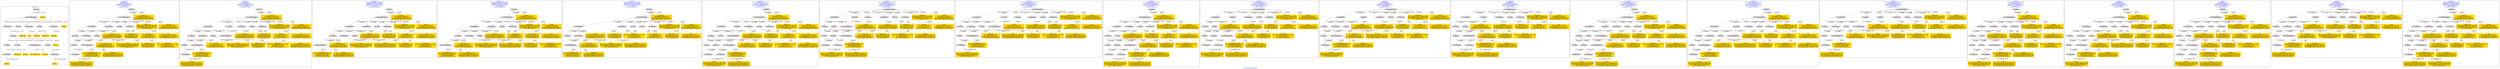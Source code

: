 digraph n0 {
fontcolor="blue"
remincross="true"
label="s13-s-art-institute-of-chicago.xml"
subgraph cluster_0 {
label="1-correct model"
n2[style="filled",color="white",fillcolor="lightgray",label="E12_Production1"];
n3[style="filled",color="white",fillcolor="lightgray",label="E21_Person1"];
n4[style="filled",color="white",fillcolor="lightgray",label="E69_Death1"];
n5[style="filled",color="white",fillcolor="lightgray",label="E74_Group1"];
n6[style="filled",color="white",fillcolor="lightgray",label="E82_Actor_Appellation1"];
n7[style="filled",color="white",fillcolor="lightgray",label="E67_Birth1"];
n8[shape="plaintext",style="filled",fillcolor="gold",label="Artist_URI"];
n9[style="filled",color="white",fillcolor="lightgray",label="E22_Man-Made_Object1"];
n10[style="filled",color="white",fillcolor="lightgray",label="E35_Title1"];
n11[style="filled",color="white",fillcolor="lightgray",label="E8_Acquisition1"];
n12[style="filled",color="white",fillcolor="lightgray",label="E55_Type1"];
n13[style="filled",color="white",fillcolor="lightgray",label="E54_Dimension1"];
n14[shape="plaintext",style="filled",fillcolor="gold",label="Linktodata"];
n15[shape="plaintext",style="filled",fillcolor="gold",label="Titleofartwork"];
n16[style="filled",color="white",fillcolor="lightgray",label="E38_Image1"];
n17[shape="plaintext",style="filled",fillcolor="gold",label="ImageURL"];
n18[style="filled",color="white",fillcolor="lightgray",label="E52_Time-Span1"];
n19[shape="plaintext",style="filled",fillcolor="gold",label="birthYear"];
n20[style="filled",color="white",fillcolor="lightgray",label="E52_Time-Span2"];
n21[shape="plaintext",style="filled",fillcolor="gold",label="deathYear"];
n22[shape="plaintext",style="filled",fillcolor="gold",label="Dimensions"];
n23[shape="plaintext",style="filled",fillcolor="gold",label="Technique_uri"];
n24[shape="plaintext",style="filled",fillcolor="gold",label="Typeofartwork"];
n25[shape="plaintext",style="filled",fillcolor="gold",label="Nationality_uri"];
n26[shape="plaintext",style="filled",fillcolor="gold",label="Nationality"];
n27[shape="plaintext",style="filled",fillcolor="gold",label="Artist_Appellation_URI"];
n28[shape="plaintext",style="filled",fillcolor="gold",label="Artistname"];
n29[shape="plaintext",style="filled",fillcolor="gold",label="Credit"];
}
subgraph cluster_1 {
label="candidate 0\nlink coherence:1.0\nnode coherence:1.0\nconfidence:0.4060389469870337\nmapping score:0.5162986966147255\ncost:24.99932\n-precision:0.76-recall:0.7"
n31[style="filled",color="white",fillcolor="lightgray",label="E12_Production1"];
n32[style="filled",color="white",fillcolor="lightgray",label="E21_Person1"];
n33[style="filled",color="white",fillcolor="lightgray",label="E52_Time-Span2"];
n34[style="filled",color="white",fillcolor="lightgray",label="E55_Type1"];
n35[style="filled",color="white",fillcolor="lightgray",label="E69_Death1"];
n36[style="filled",color="white",fillcolor="lightgray",label="E82_Actor_Appellation1"];
n37[style="filled",color="white",fillcolor="lightgray",label="E22_Man-Made_Object1"];
n38[style="filled",color="white",fillcolor="lightgray",label="E54_Dimension1"];
n39[style="filled",color="white",fillcolor="lightgray",label="E55_Type2"];
n40[style="filled",color="white",fillcolor="lightgray",label="E8_Acquisition1"];
n41[style="filled",color="white",fillcolor="lightgray",label="E38_Image1"];
n42[style="filled",color="white",fillcolor="lightgray",label="E52_Time-Span4"];
n43[shape="plaintext",style="filled",fillcolor="gold",label="Nationality_uri\n[E74_Group,classLink,0.642]\n[E55_Type,classLink,0.216]\n[E57_Material,classLink,0.114]\n[E74_Group,label,0.028]"];
n44[shape="plaintext",style="filled",fillcolor="gold",label="deathYear\n[E52_Time-Span,P82_at_some_time_within,0.373]\n[E52_Time-Span,P82b_end_of_the_end,0.331]\n[E52_Time-Span,P82a_begin_of_the_begin,0.237]\n[E33_Linguistic_Object,P3_has_note,0.058]"];
n45[shape="plaintext",style="filled",fillcolor="gold",label="Technique_uri\n[E57_Material,classLink,0.391]\n[E55_Type,classLink,0.38]\n[E74_Group,classLink,0.228]\n[E55_Type,label,0.001]"];
n46[shape="plaintext",style="filled",fillcolor="gold",label="Artist_URI\n[E21_Person,classLink,0.348]\n[E39_Actor,classLink,0.295]\n[E82_Actor_Appellation,classLink,0.261]\n[E78_Collection,classLink,0.096]"];
n47[shape="plaintext",style="filled",fillcolor="gold",label="Artist_Appellation_URI\n[E82_Actor_Appellation,classLink,0.801]\n[E21_Person,classLink,0.093]\n[E39_Actor,classLink,0.08]\n[E78_Collection,classLink,0.026]"];
n48[shape="plaintext",style="filled",fillcolor="gold",label="ImageURL\n[E38_Image,classLink,0.755]\n[E78_Collection,classLink,0.148]\n[E22_Man-Made_Object,classLink,0.071]\n[E73_Information_Object,P3_has_note,0.025]"];
n49[shape="plaintext",style="filled",fillcolor="gold",label="Credit\n[E30_Right,P3_has_note,0.312]\n[E8_Acquisition,P3_has_note,0.295]\n[E22_Man-Made_Object,P3_has_note,0.203]\n[E34_Inscription,P3_has_note,0.19]"];
n50[shape="plaintext",style="filled",fillcolor="gold",label="Dimensions\n[E54_Dimension,P3_has_note,0.68]\n[E22_Man-Made_Object,classLink,0.125]\n[E22_Man-Made_Object,P3_has_note,0.102]\n[E34_Inscription,P3_has_note,0.093]"];
n51[shape="plaintext",style="filled",fillcolor="gold",label="Titleofartwork\n[E22_Man-Made_Object,P3_has_note,0.309]\n[E73_Information_Object,P3_has_note,0.273]\n[E33_Linguistic_Object,P3_has_note,0.213]\n[E35_Title,label,0.205]"];
n52[shape="plaintext",style="filled",fillcolor="gold",label="Typeofartwork\n[E29_Design_or_Procedure,P3_has_note,0.409]\n[E55_Type,label,0.294]\n[E57_Material,label,0.174]\n[E57_Material,classLink,0.122]"];
n53[shape="plaintext",style="filled",fillcolor="gold",label="Linktodata\n[E38_Image,classLink,0.48]\n[E78_Collection,classLink,0.268]\n[E22_Man-Made_Object,classLink,0.212]\n[E22_Man-Made_Object,P3_has_note,0.04]"];
n54[shape="plaintext",style="filled",fillcolor="gold",label="birthYear\n[E52_Time-Span,P82a_begin_of_the_begin,0.475]\n[E52_Time-Span,P82_at_some_time_within,0.393]\n[E33_Linguistic_Object,P3_has_note,0.071]\n[E52_Time-Span,label,0.061]"];
n55[shape="plaintext",style="filled",fillcolor="gold",label="Nationality\n[E74_Group,label,0.505]\n[E74_Group,classLink,0.254]\n[E55_Type,label,0.13]\n[E8_Acquisition,P3_has_note,0.111]"];
n56[shape="plaintext",style="filled",fillcolor="gold",label="Artistname\n[E82_Actor_Appellation,label,0.497]\n[E22_Man-Made_Object,P3_has_note,0.182]\n[E73_Information_Object,P3_has_note,0.174]\n[E33_Linguistic_Object,P3_has_note,0.147]"];
}
subgraph cluster_2 {
label="candidate 1\nlink coherence:1.0\nnode coherence:1.0\nconfidence:0.4060389469870337\nmapping score:0.5043939347099636\ncost:26.99932\n-precision:0.67-recall:0.67"
n58[style="filled",color="white",fillcolor="lightgray",label="E12_Production1"];
n59[style="filled",color="white",fillcolor="lightgray",label="E21_Person1"];
n60[style="filled",color="white",fillcolor="lightgray",label="E52_Time-Span2"];
n61[style="filled",color="white",fillcolor="lightgray",label="E55_Type1"];
n62[style="filled",color="white",fillcolor="lightgray",label="E69_Death1"];
n63[style="filled",color="white",fillcolor="lightgray",label="E82_Actor_Appellation1"];
n64[style="filled",color="white",fillcolor="lightgray",label="E21_Person2"];
n65[style="filled",color="white",fillcolor="lightgray",label="E82_Actor_Appellation2"];
n66[style="filled",color="white",fillcolor="lightgray",label="E22_Man-Made_Object1"];
n67[style="filled",color="white",fillcolor="lightgray",label="E54_Dimension1"];
n68[style="filled",color="white",fillcolor="lightgray",label="E55_Type2"];
n69[style="filled",color="white",fillcolor="lightgray",label="E8_Acquisition1"];
n70[style="filled",color="white",fillcolor="lightgray",label="E38_Image1"];
n71[style="filled",color="white",fillcolor="lightgray",label="E52_Time-Span4"];
n72[shape="plaintext",style="filled",fillcolor="gold",label="Nationality_uri\n[E74_Group,classLink,0.642]\n[E55_Type,classLink,0.216]\n[E57_Material,classLink,0.114]\n[E74_Group,label,0.028]"];
n73[shape="plaintext",style="filled",fillcolor="gold",label="deathYear\n[E52_Time-Span,P82_at_some_time_within,0.373]\n[E52_Time-Span,P82b_end_of_the_end,0.331]\n[E52_Time-Span,P82a_begin_of_the_begin,0.237]\n[E33_Linguistic_Object,P3_has_note,0.058]"];
n74[shape="plaintext",style="filled",fillcolor="gold",label="Technique_uri\n[E57_Material,classLink,0.391]\n[E55_Type,classLink,0.38]\n[E74_Group,classLink,0.228]\n[E55_Type,label,0.001]"];
n75[shape="plaintext",style="filled",fillcolor="gold",label="Artist_URI\n[E21_Person,classLink,0.348]\n[E39_Actor,classLink,0.295]\n[E82_Actor_Appellation,classLink,0.261]\n[E78_Collection,classLink,0.096]"];
n76[shape="plaintext",style="filled",fillcolor="gold",label="Artist_Appellation_URI\n[E82_Actor_Appellation,classLink,0.801]\n[E21_Person,classLink,0.093]\n[E39_Actor,classLink,0.08]\n[E78_Collection,classLink,0.026]"];
n77[shape="plaintext",style="filled",fillcolor="gold",label="ImageURL\n[E38_Image,classLink,0.755]\n[E78_Collection,classLink,0.148]\n[E22_Man-Made_Object,classLink,0.071]\n[E73_Information_Object,P3_has_note,0.025]"];
n78[shape="plaintext",style="filled",fillcolor="gold",label="Credit\n[E30_Right,P3_has_note,0.312]\n[E8_Acquisition,P3_has_note,0.295]\n[E22_Man-Made_Object,P3_has_note,0.203]\n[E34_Inscription,P3_has_note,0.19]"];
n79[shape="plaintext",style="filled",fillcolor="gold",label="Dimensions\n[E54_Dimension,P3_has_note,0.68]\n[E22_Man-Made_Object,classLink,0.125]\n[E22_Man-Made_Object,P3_has_note,0.102]\n[E34_Inscription,P3_has_note,0.093]"];
n80[shape="plaintext",style="filled",fillcolor="gold",label="Titleofartwork\n[E22_Man-Made_Object,P3_has_note,0.309]\n[E73_Information_Object,P3_has_note,0.273]\n[E33_Linguistic_Object,P3_has_note,0.213]\n[E35_Title,label,0.205]"];
n81[shape="plaintext",style="filled",fillcolor="gold",label="Typeofartwork\n[E29_Design_or_Procedure,P3_has_note,0.409]\n[E55_Type,label,0.294]\n[E57_Material,label,0.174]\n[E57_Material,classLink,0.122]"];
n82[shape="plaintext",style="filled",fillcolor="gold",label="Artistname\n[E82_Actor_Appellation,label,0.497]\n[E22_Man-Made_Object,P3_has_note,0.182]\n[E73_Information_Object,P3_has_note,0.174]\n[E33_Linguistic_Object,P3_has_note,0.147]"];
n83[shape="plaintext",style="filled",fillcolor="gold",label="Linktodata\n[E38_Image,classLink,0.48]\n[E78_Collection,classLink,0.268]\n[E22_Man-Made_Object,classLink,0.212]\n[E22_Man-Made_Object,P3_has_note,0.04]"];
n84[shape="plaintext",style="filled",fillcolor="gold",label="birthYear\n[E52_Time-Span,P82a_begin_of_the_begin,0.475]\n[E52_Time-Span,P82_at_some_time_within,0.393]\n[E33_Linguistic_Object,P3_has_note,0.071]\n[E52_Time-Span,label,0.061]"];
n85[shape="plaintext",style="filled",fillcolor="gold",label="Nationality\n[E74_Group,label,0.505]\n[E74_Group,classLink,0.254]\n[E55_Type,label,0.13]\n[E8_Acquisition,P3_has_note,0.111]"];
}
subgraph cluster_3 {
label="candidate 10\nlink coherence:0.9565217391304348\nnode coherence:0.9565217391304348\nconfidence:0.4118403121635564\nmapping score:0.5156444932884733\ncost:22.99937\n-precision:0.65-recall:0.56"
n87[style="filled",color="white",fillcolor="lightgray",label="E12_Production1"];
n88[style="filled",color="white",fillcolor="lightgray",label="E21_Person1"];
n89[style="filled",color="white",fillcolor="lightgray",label="E52_Time-Span2"];
n90[style="filled",color="white",fillcolor="lightgray",label="E55_Type1"];
n91[style="filled",color="white",fillcolor="lightgray",label="E82_Actor_Appellation1"];
n92[style="filled",color="white",fillcolor="lightgray",label="E22_Man-Made_Object1"];
n93[style="filled",color="white",fillcolor="lightgray",label="E54_Dimension1"];
n94[style="filled",color="white",fillcolor="lightgray",label="E55_Type2"];
n95[style="filled",color="white",fillcolor="lightgray",label="E8_Acquisition1"];
n96[style="filled",color="white",fillcolor="lightgray",label="E38_Image1"];
n97[shape="plaintext",style="filled",fillcolor="gold",label="Nationality_uri\n[E74_Group,classLink,0.642]\n[E55_Type,classLink,0.216]\n[E57_Material,classLink,0.114]\n[E74_Group,label,0.028]"];
n98[shape="plaintext",style="filled",fillcolor="gold",label="Technique_uri\n[E57_Material,classLink,0.391]\n[E55_Type,classLink,0.38]\n[E74_Group,classLink,0.228]\n[E55_Type,label,0.001]"];
n99[shape="plaintext",style="filled",fillcolor="gold",label="Artist_URI\n[E21_Person,classLink,0.348]\n[E39_Actor,classLink,0.295]\n[E82_Actor_Appellation,classLink,0.261]\n[E78_Collection,classLink,0.096]"];
n100[shape="plaintext",style="filled",fillcolor="gold",label="Artist_Appellation_URI\n[E82_Actor_Appellation,classLink,0.801]\n[E21_Person,classLink,0.093]\n[E39_Actor,classLink,0.08]\n[E78_Collection,classLink,0.026]"];
n101[shape="plaintext",style="filled",fillcolor="gold",label="ImageURL\n[E38_Image,classLink,0.755]\n[E78_Collection,classLink,0.148]\n[E22_Man-Made_Object,classLink,0.071]\n[E73_Information_Object,P3_has_note,0.025]"];
n102[shape="plaintext",style="filled",fillcolor="gold",label="Credit\n[E30_Right,P3_has_note,0.312]\n[E8_Acquisition,P3_has_note,0.295]\n[E22_Man-Made_Object,P3_has_note,0.203]\n[E34_Inscription,P3_has_note,0.19]"];
n103[shape="plaintext",style="filled",fillcolor="gold",label="Dimensions\n[E54_Dimension,P3_has_note,0.68]\n[E22_Man-Made_Object,classLink,0.125]\n[E22_Man-Made_Object,P3_has_note,0.102]\n[E34_Inscription,P3_has_note,0.093]"];
n104[shape="plaintext",style="filled",fillcolor="gold",label="Titleofartwork\n[E22_Man-Made_Object,P3_has_note,0.309]\n[E73_Information_Object,P3_has_note,0.273]\n[E33_Linguistic_Object,P3_has_note,0.213]\n[E35_Title,label,0.205]"];
n105[shape="plaintext",style="filled",fillcolor="gold",label="Typeofartwork\n[E29_Design_or_Procedure,P3_has_note,0.409]\n[E55_Type,label,0.294]\n[E57_Material,label,0.174]\n[E57_Material,classLink,0.122]"];
n106[shape="plaintext",style="filled",fillcolor="gold",label="birthYear\n[E52_Time-Span,P82a_begin_of_the_begin,0.475]\n[E52_Time-Span,P82_at_some_time_within,0.393]\n[E33_Linguistic_Object,P3_has_note,0.071]\n[E52_Time-Span,label,0.061]"];
n107[shape="plaintext",style="filled",fillcolor="gold",label="Linktodata\n[E38_Image,classLink,0.48]\n[E78_Collection,classLink,0.268]\n[E22_Man-Made_Object,classLink,0.212]\n[E22_Man-Made_Object,P3_has_note,0.04]"];
n108[shape="plaintext",style="filled",fillcolor="gold",label="deathYear\n[E52_Time-Span,P82_at_some_time_within,0.373]\n[E52_Time-Span,P82b_end_of_the_end,0.331]\n[E52_Time-Span,P82a_begin_of_the_begin,0.237]\n[E33_Linguistic_Object,P3_has_note,0.058]"];
n109[shape="plaintext",style="filled",fillcolor="gold",label="Nationality\n[E74_Group,label,0.505]\n[E74_Group,classLink,0.254]\n[E55_Type,label,0.13]\n[E8_Acquisition,P3_has_note,0.111]"];
n110[shape="plaintext",style="filled",fillcolor="gold",label="Artistname\n[E82_Actor_Appellation,label,0.497]\n[E22_Man-Made_Object,P3_has_note,0.182]\n[E73_Information_Object,P3_has_note,0.174]\n[E33_Linguistic_Object,P3_has_note,0.147]"];
}
subgraph cluster_4 {
label="candidate 11\nlink coherence:0.9565217391304348\nnode coherence:0.9565217391304348\nconfidence:0.4118403121635564\nmapping score:0.5156444932884733\ncost:22.9994\n-precision:0.65-recall:0.56"
n112[style="filled",color="white",fillcolor="lightgray",label="E12_Production1"];
n113[style="filled",color="white",fillcolor="lightgray",label="E21_Person1"];
n114[style="filled",color="white",fillcolor="lightgray",label="E52_Time-Span2"];
n115[style="filled",color="white",fillcolor="lightgray",label="E55_Type1"];
n116[style="filled",color="white",fillcolor="lightgray",label="E82_Actor_Appellation1"];
n117[style="filled",color="white",fillcolor="lightgray",label="E22_Man-Made_Object1"];
n118[style="filled",color="white",fillcolor="lightgray",label="E54_Dimension1"];
n119[style="filled",color="white",fillcolor="lightgray",label="E55_Type3"];
n120[style="filled",color="white",fillcolor="lightgray",label="E8_Acquisition1"];
n121[style="filled",color="white",fillcolor="lightgray",label="E38_Image1"];
n122[shape="plaintext",style="filled",fillcolor="gold",label="Technique_uri\n[E57_Material,classLink,0.391]\n[E55_Type,classLink,0.38]\n[E74_Group,classLink,0.228]\n[E55_Type,label,0.001]"];
n123[shape="plaintext",style="filled",fillcolor="gold",label="Nationality\n[E74_Group,label,0.505]\n[E74_Group,classLink,0.254]\n[E55_Type,label,0.13]\n[E8_Acquisition,P3_has_note,0.111]"];
n124[shape="plaintext",style="filled",fillcolor="gold",label="Artist_URI\n[E21_Person,classLink,0.348]\n[E39_Actor,classLink,0.295]\n[E82_Actor_Appellation,classLink,0.261]\n[E78_Collection,classLink,0.096]"];
n125[shape="plaintext",style="filled",fillcolor="gold",label="Artist_Appellation_URI\n[E82_Actor_Appellation,classLink,0.801]\n[E21_Person,classLink,0.093]\n[E39_Actor,classLink,0.08]\n[E78_Collection,classLink,0.026]"];
n126[shape="plaintext",style="filled",fillcolor="gold",label="ImageURL\n[E38_Image,classLink,0.755]\n[E78_Collection,classLink,0.148]\n[E22_Man-Made_Object,classLink,0.071]\n[E73_Information_Object,P3_has_note,0.025]"];
n127[shape="plaintext",style="filled",fillcolor="gold",label="Nationality_uri\n[E74_Group,classLink,0.642]\n[E55_Type,classLink,0.216]\n[E57_Material,classLink,0.114]\n[E74_Group,label,0.028]"];
n128[shape="plaintext",style="filled",fillcolor="gold",label="Credit\n[E30_Right,P3_has_note,0.312]\n[E8_Acquisition,P3_has_note,0.295]\n[E22_Man-Made_Object,P3_has_note,0.203]\n[E34_Inscription,P3_has_note,0.19]"];
n129[shape="plaintext",style="filled",fillcolor="gold",label="Dimensions\n[E54_Dimension,P3_has_note,0.68]\n[E22_Man-Made_Object,classLink,0.125]\n[E22_Man-Made_Object,P3_has_note,0.102]\n[E34_Inscription,P3_has_note,0.093]"];
n130[shape="plaintext",style="filled",fillcolor="gold",label="Titleofartwork\n[E22_Man-Made_Object,P3_has_note,0.309]\n[E73_Information_Object,P3_has_note,0.273]\n[E33_Linguistic_Object,P3_has_note,0.213]\n[E35_Title,label,0.205]"];
n131[shape="plaintext",style="filled",fillcolor="gold",label="Typeofartwork\n[E29_Design_or_Procedure,P3_has_note,0.409]\n[E55_Type,label,0.294]\n[E57_Material,label,0.174]\n[E57_Material,classLink,0.122]"];
n132[shape="plaintext",style="filled",fillcolor="gold",label="birthYear\n[E52_Time-Span,P82a_begin_of_the_begin,0.475]\n[E52_Time-Span,P82_at_some_time_within,0.393]\n[E33_Linguistic_Object,P3_has_note,0.071]\n[E52_Time-Span,label,0.061]"];
n133[shape="plaintext",style="filled",fillcolor="gold",label="Linktodata\n[E38_Image,classLink,0.48]\n[E78_Collection,classLink,0.268]\n[E22_Man-Made_Object,classLink,0.212]\n[E22_Man-Made_Object,P3_has_note,0.04]"];
n134[shape="plaintext",style="filled",fillcolor="gold",label="deathYear\n[E52_Time-Span,P82_at_some_time_within,0.373]\n[E52_Time-Span,P82b_end_of_the_end,0.331]\n[E52_Time-Span,P82a_begin_of_the_begin,0.237]\n[E33_Linguistic_Object,P3_has_note,0.058]"];
n135[shape="plaintext",style="filled",fillcolor="gold",label="Artistname\n[E82_Actor_Appellation,label,0.497]\n[E22_Man-Made_Object,P3_has_note,0.182]\n[E73_Information_Object,P3_has_note,0.174]\n[E33_Linguistic_Object,P3_has_note,0.147]"];
}
subgraph cluster_5 {
label="candidate 12\nlink coherence:0.9565217391304348\nnode coherence:0.9565217391304348\nconfidence:0.4118403121635564\nmapping score:0.5156444932884733\ncost:22.99944\n-precision:0.65-recall:0.56"
n137[style="filled",color="white",fillcolor="lightgray",label="E12_Production1"];
n138[style="filled",color="white",fillcolor="lightgray",label="E21_Person1"];
n139[style="filled",color="white",fillcolor="lightgray",label="E52_Time-Span2"];
n140[style="filled",color="white",fillcolor="lightgray",label="E82_Actor_Appellation1"];
n141[style="filled",color="white",fillcolor="lightgray",label="E22_Man-Made_Object1"];
n142[style="filled",color="white",fillcolor="lightgray",label="E54_Dimension1"];
n143[style="filled",color="white",fillcolor="lightgray",label="E55_Type2"];
n144[style="filled",color="white",fillcolor="lightgray",label="E55_Type3"];
n145[style="filled",color="white",fillcolor="lightgray",label="E8_Acquisition1"];
n146[style="filled",color="white",fillcolor="lightgray",label="E38_Image1"];
n147[shape="plaintext",style="filled",fillcolor="gold",label="Technique_uri\n[E57_Material,classLink,0.391]\n[E55_Type,classLink,0.38]\n[E74_Group,classLink,0.228]\n[E55_Type,label,0.001]"];
n148[shape="plaintext",style="filled",fillcolor="gold",label="Nationality\n[E74_Group,label,0.505]\n[E74_Group,classLink,0.254]\n[E55_Type,label,0.13]\n[E8_Acquisition,P3_has_note,0.111]"];
n149[shape="plaintext",style="filled",fillcolor="gold",label="Artist_URI\n[E21_Person,classLink,0.348]\n[E39_Actor,classLink,0.295]\n[E82_Actor_Appellation,classLink,0.261]\n[E78_Collection,classLink,0.096]"];
n150[shape="plaintext",style="filled",fillcolor="gold",label="Artist_Appellation_URI\n[E82_Actor_Appellation,classLink,0.801]\n[E21_Person,classLink,0.093]\n[E39_Actor,classLink,0.08]\n[E78_Collection,classLink,0.026]"];
n151[shape="plaintext",style="filled",fillcolor="gold",label="ImageURL\n[E38_Image,classLink,0.755]\n[E78_Collection,classLink,0.148]\n[E22_Man-Made_Object,classLink,0.071]\n[E73_Information_Object,P3_has_note,0.025]"];
n152[shape="plaintext",style="filled",fillcolor="gold",label="Nationality_uri\n[E74_Group,classLink,0.642]\n[E55_Type,classLink,0.216]\n[E57_Material,classLink,0.114]\n[E74_Group,label,0.028]"];
n153[shape="plaintext",style="filled",fillcolor="gold",label="Credit\n[E30_Right,P3_has_note,0.312]\n[E8_Acquisition,P3_has_note,0.295]\n[E22_Man-Made_Object,P3_has_note,0.203]\n[E34_Inscription,P3_has_note,0.19]"];
n154[shape="plaintext",style="filled",fillcolor="gold",label="Dimensions\n[E54_Dimension,P3_has_note,0.68]\n[E22_Man-Made_Object,classLink,0.125]\n[E22_Man-Made_Object,P3_has_note,0.102]\n[E34_Inscription,P3_has_note,0.093]"];
n155[shape="plaintext",style="filled",fillcolor="gold",label="Titleofartwork\n[E22_Man-Made_Object,P3_has_note,0.309]\n[E73_Information_Object,P3_has_note,0.273]\n[E33_Linguistic_Object,P3_has_note,0.213]\n[E35_Title,label,0.205]"];
n156[shape="plaintext",style="filled",fillcolor="gold",label="birthYear\n[E52_Time-Span,P82a_begin_of_the_begin,0.475]\n[E52_Time-Span,P82_at_some_time_within,0.393]\n[E33_Linguistic_Object,P3_has_note,0.071]\n[E52_Time-Span,label,0.061]"];
n157[shape="plaintext",style="filled",fillcolor="gold",label="Linktodata\n[E38_Image,classLink,0.48]\n[E78_Collection,classLink,0.268]\n[E22_Man-Made_Object,classLink,0.212]\n[E22_Man-Made_Object,P3_has_note,0.04]"];
n158[shape="plaintext",style="filled",fillcolor="gold",label="deathYear\n[E52_Time-Span,P82_at_some_time_within,0.373]\n[E52_Time-Span,P82b_end_of_the_end,0.331]\n[E52_Time-Span,P82a_begin_of_the_begin,0.237]\n[E33_Linguistic_Object,P3_has_note,0.058]"];
n159[shape="plaintext",style="filled",fillcolor="gold",label="Typeofartwork\n[E29_Design_or_Procedure,P3_has_note,0.409]\n[E55_Type,label,0.294]\n[E57_Material,label,0.174]\n[E57_Material,classLink,0.122]"];
n160[shape="plaintext",style="filled",fillcolor="gold",label="Artistname\n[E82_Actor_Appellation,label,0.497]\n[E22_Man-Made_Object,P3_has_note,0.182]\n[E73_Information_Object,P3_has_note,0.174]\n[E33_Linguistic_Object,P3_has_note,0.147]"];
}
subgraph cluster_6 {
label="candidate 13\nlink coherence:0.9285714285714286\nnode coherence:1.0\nconfidence:0.4060389469870337\nmapping score:0.5043939347099636\ncost:27.99927\n-precision:0.71-recall:0.74"
n162[style="filled",color="white",fillcolor="lightgray",label="E12_Production1"];
n163[style="filled",color="white",fillcolor="lightgray",label="E21_Person1"];
n164[style="filled",color="white",fillcolor="lightgray",label="E55_Type1"];
n165[style="filled",color="white",fillcolor="lightgray",label="E67_Birth1"];
n166[style="filled",color="white",fillcolor="lightgray",label="E69_Death1"];
n167[style="filled",color="white",fillcolor="lightgray",label="E82_Actor_Appellation1"];
n168[style="filled",color="white",fillcolor="lightgray",label="E21_Person2"];
n169[style="filled",color="white",fillcolor="lightgray",label="E82_Actor_Appellation2"];
n170[style="filled",color="white",fillcolor="lightgray",label="E22_Man-Made_Object1"];
n171[style="filled",color="white",fillcolor="lightgray",label="E54_Dimension1"];
n172[style="filled",color="white",fillcolor="lightgray",label="E55_Type2"];
n173[style="filled",color="white",fillcolor="lightgray",label="E8_Acquisition1"];
n174[style="filled",color="white",fillcolor="lightgray",label="E38_Image1"];
n175[style="filled",color="white",fillcolor="lightgray",label="E52_Time-Span1"];
n176[style="filled",color="white",fillcolor="lightgray",label="E52_Time-Span3"];
n177[shape="plaintext",style="filled",fillcolor="gold",label="Nationality_uri\n[E74_Group,classLink,0.642]\n[E55_Type,classLink,0.216]\n[E57_Material,classLink,0.114]\n[E74_Group,label,0.028]"];
n178[shape="plaintext",style="filled",fillcolor="gold",label="Technique_uri\n[E57_Material,classLink,0.391]\n[E55_Type,classLink,0.38]\n[E74_Group,classLink,0.228]\n[E55_Type,label,0.001]"];
n179[shape="plaintext",style="filled",fillcolor="gold",label="deathYear\n[E52_Time-Span,P82_at_some_time_within,0.373]\n[E52_Time-Span,P82b_end_of_the_end,0.331]\n[E52_Time-Span,P82a_begin_of_the_begin,0.237]\n[E33_Linguistic_Object,P3_has_note,0.058]"];
n180[shape="plaintext",style="filled",fillcolor="gold",label="Artist_URI\n[E21_Person,classLink,0.348]\n[E39_Actor,classLink,0.295]\n[E82_Actor_Appellation,classLink,0.261]\n[E78_Collection,classLink,0.096]"];
n181[shape="plaintext",style="filled",fillcolor="gold",label="Artist_Appellation_URI\n[E82_Actor_Appellation,classLink,0.801]\n[E21_Person,classLink,0.093]\n[E39_Actor,classLink,0.08]\n[E78_Collection,classLink,0.026]"];
n182[shape="plaintext",style="filled",fillcolor="gold",label="ImageURL\n[E38_Image,classLink,0.755]\n[E78_Collection,classLink,0.148]\n[E22_Man-Made_Object,classLink,0.071]\n[E73_Information_Object,P3_has_note,0.025]"];
n183[shape="plaintext",style="filled",fillcolor="gold",label="Credit\n[E30_Right,P3_has_note,0.312]\n[E8_Acquisition,P3_has_note,0.295]\n[E22_Man-Made_Object,P3_has_note,0.203]\n[E34_Inscription,P3_has_note,0.19]"];
n184[shape="plaintext",style="filled",fillcolor="gold",label="Dimensions\n[E54_Dimension,P3_has_note,0.68]\n[E22_Man-Made_Object,classLink,0.125]\n[E22_Man-Made_Object,P3_has_note,0.102]\n[E34_Inscription,P3_has_note,0.093]"];
n185[shape="plaintext",style="filled",fillcolor="gold",label="Titleofartwork\n[E22_Man-Made_Object,P3_has_note,0.309]\n[E73_Information_Object,P3_has_note,0.273]\n[E33_Linguistic_Object,P3_has_note,0.213]\n[E35_Title,label,0.205]"];
n186[shape="plaintext",style="filled",fillcolor="gold",label="Typeofartwork\n[E29_Design_or_Procedure,P3_has_note,0.409]\n[E55_Type,label,0.294]\n[E57_Material,label,0.174]\n[E57_Material,classLink,0.122]"];
n187[shape="plaintext",style="filled",fillcolor="gold",label="Artistname\n[E82_Actor_Appellation,label,0.497]\n[E22_Man-Made_Object,P3_has_note,0.182]\n[E73_Information_Object,P3_has_note,0.174]\n[E33_Linguistic_Object,P3_has_note,0.147]"];
n188[shape="plaintext",style="filled",fillcolor="gold",label="Linktodata\n[E38_Image,classLink,0.48]\n[E78_Collection,classLink,0.268]\n[E22_Man-Made_Object,classLink,0.212]\n[E22_Man-Made_Object,P3_has_note,0.04]"];
n189[shape="plaintext",style="filled",fillcolor="gold",label="birthYear\n[E52_Time-Span,P82a_begin_of_the_begin,0.475]\n[E52_Time-Span,P82_at_some_time_within,0.393]\n[E33_Linguistic_Object,P3_has_note,0.071]\n[E52_Time-Span,label,0.061]"];
n190[shape="plaintext",style="filled",fillcolor="gold",label="Nationality\n[E74_Group,label,0.505]\n[E74_Group,classLink,0.254]\n[E55_Type,label,0.13]\n[E8_Acquisition,P3_has_note,0.111]"];
}
subgraph cluster_7 {
label="candidate 14\nlink coherence:0.9285714285714286\nnode coherence:1.0\nconfidence:0.4060389469870337\nmapping score:0.5043939347099636\ncost:27.99936\n-precision:0.68-recall:0.7"
n192[style="filled",color="white",fillcolor="lightgray",label="E12_Production1"];
n193[style="filled",color="white",fillcolor="lightgray",label="E21_Person1"];
n194[style="filled",color="white",fillcolor="lightgray",label="E55_Type1"];
n195[style="filled",color="white",fillcolor="lightgray",label="E67_Birth1"];
n196[style="filled",color="white",fillcolor="lightgray",label="E69_Death1"];
n197[style="filled",color="white",fillcolor="lightgray",label="E82_Actor_Appellation1"];
n198[style="filled",color="white",fillcolor="lightgray",label="E21_Person2"];
n199[style="filled",color="white",fillcolor="lightgray",label="E82_Actor_Appellation2"];
n200[style="filled",color="white",fillcolor="lightgray",label="E22_Man-Made_Object1"];
n201[style="filled",color="white",fillcolor="lightgray",label="E38_Image1"];
n202[style="filled",color="white",fillcolor="lightgray",label="E54_Dimension1"];
n203[style="filled",color="white",fillcolor="lightgray",label="E55_Type2"];
n204[style="filled",color="white",fillcolor="lightgray",label="E8_Acquisition1"];
n205[style="filled",color="white",fillcolor="lightgray",label="E52_Time-Span1"];
n206[style="filled",color="white",fillcolor="lightgray",label="E52_Time-Span4"];
n207[shape="plaintext",style="filled",fillcolor="gold",label="Nationality_uri\n[E74_Group,classLink,0.642]\n[E55_Type,classLink,0.216]\n[E57_Material,classLink,0.114]\n[E74_Group,label,0.028]"];
n208[shape="plaintext",style="filled",fillcolor="gold",label="deathYear\n[E52_Time-Span,P82_at_some_time_within,0.373]\n[E52_Time-Span,P82b_end_of_the_end,0.331]\n[E52_Time-Span,P82a_begin_of_the_begin,0.237]\n[E33_Linguistic_Object,P3_has_note,0.058]"];
n209[shape="plaintext",style="filled",fillcolor="gold",label="Technique_uri\n[E57_Material,classLink,0.391]\n[E55_Type,classLink,0.38]\n[E74_Group,classLink,0.228]\n[E55_Type,label,0.001]"];
n210[shape="plaintext",style="filled",fillcolor="gold",label="Artist_URI\n[E21_Person,classLink,0.348]\n[E39_Actor,classLink,0.295]\n[E82_Actor_Appellation,classLink,0.261]\n[E78_Collection,classLink,0.096]"];
n211[shape="plaintext",style="filled",fillcolor="gold",label="Artist_Appellation_URI\n[E82_Actor_Appellation,classLink,0.801]\n[E21_Person,classLink,0.093]\n[E39_Actor,classLink,0.08]\n[E78_Collection,classLink,0.026]"];
n212[shape="plaintext",style="filled",fillcolor="gold",label="ImageURL\n[E38_Image,classLink,0.755]\n[E78_Collection,classLink,0.148]\n[E22_Man-Made_Object,classLink,0.071]\n[E73_Information_Object,P3_has_note,0.025]"];
n213[shape="plaintext",style="filled",fillcolor="gold",label="Credit\n[E30_Right,P3_has_note,0.312]\n[E8_Acquisition,P3_has_note,0.295]\n[E22_Man-Made_Object,P3_has_note,0.203]\n[E34_Inscription,P3_has_note,0.19]"];
n214[shape="plaintext",style="filled",fillcolor="gold",label="Dimensions\n[E54_Dimension,P3_has_note,0.68]\n[E22_Man-Made_Object,classLink,0.125]\n[E22_Man-Made_Object,P3_has_note,0.102]\n[E34_Inscription,P3_has_note,0.093]"];
n215[shape="plaintext",style="filled",fillcolor="gold",label="Titleofartwork\n[E22_Man-Made_Object,P3_has_note,0.309]\n[E73_Information_Object,P3_has_note,0.273]\n[E33_Linguistic_Object,P3_has_note,0.213]\n[E35_Title,label,0.205]"];
n216[shape="plaintext",style="filled",fillcolor="gold",label="Typeofartwork\n[E29_Design_or_Procedure,P3_has_note,0.409]\n[E55_Type,label,0.294]\n[E57_Material,label,0.174]\n[E57_Material,classLink,0.122]"];
n217[shape="plaintext",style="filled",fillcolor="gold",label="Artistname\n[E82_Actor_Appellation,label,0.497]\n[E22_Man-Made_Object,P3_has_note,0.182]\n[E73_Information_Object,P3_has_note,0.174]\n[E33_Linguistic_Object,P3_has_note,0.147]"];
n218[shape="plaintext",style="filled",fillcolor="gold",label="Linktodata\n[E38_Image,classLink,0.48]\n[E78_Collection,classLink,0.268]\n[E22_Man-Made_Object,classLink,0.212]\n[E22_Man-Made_Object,P3_has_note,0.04]"];
n219[shape="plaintext",style="filled",fillcolor="gold",label="birthYear\n[E52_Time-Span,P82a_begin_of_the_begin,0.475]\n[E52_Time-Span,P82_at_some_time_within,0.393]\n[E33_Linguistic_Object,P3_has_note,0.071]\n[E52_Time-Span,label,0.061]"];
n220[shape="plaintext",style="filled",fillcolor="gold",label="Nationality\n[E74_Group,label,0.505]\n[E74_Group,classLink,0.254]\n[E55_Type,label,0.13]\n[E8_Acquisition,P3_has_note,0.111]"];
}
subgraph cluster_8 {
label="candidate 15\nlink coherence:0.9259259259259259\nnode coherence:1.0\nconfidence:0.4060389469870337\nmapping score:0.5043939347099636\ncost:26.99935\n-precision:0.63-recall:0.63"
n222[style="filled",color="white",fillcolor="lightgray",label="E12_Production1"];
n223[style="filled",color="white",fillcolor="lightgray",label="E21_Person1"];
n224[style="filled",color="white",fillcolor="lightgray",label="E52_Time-Span2"];
n225[style="filled",color="white",fillcolor="lightgray",label="E55_Type1"];
n226[style="filled",color="white",fillcolor="lightgray",label="E67_Birth1"];
n227[style="filled",color="white",fillcolor="lightgray",label="E82_Actor_Appellation1"];
n228[style="filled",color="white",fillcolor="lightgray",label="E21_Person2"];
n229[style="filled",color="white",fillcolor="lightgray",label="E82_Actor_Appellation2"];
n230[style="filled",color="white",fillcolor="lightgray",label="E22_Man-Made_Object1"];
n231[style="filled",color="white",fillcolor="lightgray",label="E38_Image1"];
n232[style="filled",color="white",fillcolor="lightgray",label="E54_Dimension1"];
n233[style="filled",color="white",fillcolor="lightgray",label="E55_Type2"];
n234[style="filled",color="white",fillcolor="lightgray",label="E8_Acquisition1"];
n235[style="filled",color="white",fillcolor="lightgray",label="E52_Time-Span1"];
n236[shape="plaintext",style="filled",fillcolor="gold",label="Nationality_uri\n[E74_Group,classLink,0.642]\n[E55_Type,classLink,0.216]\n[E57_Material,classLink,0.114]\n[E74_Group,label,0.028]"];
n237[shape="plaintext",style="filled",fillcolor="gold",label="Technique_uri\n[E57_Material,classLink,0.391]\n[E55_Type,classLink,0.38]\n[E74_Group,classLink,0.228]\n[E55_Type,label,0.001]"];
n238[shape="plaintext",style="filled",fillcolor="gold",label="Artist_URI\n[E21_Person,classLink,0.348]\n[E39_Actor,classLink,0.295]\n[E82_Actor_Appellation,classLink,0.261]\n[E78_Collection,classLink,0.096]"];
n239[shape="plaintext",style="filled",fillcolor="gold",label="Artist_Appellation_URI\n[E82_Actor_Appellation,classLink,0.801]\n[E21_Person,classLink,0.093]\n[E39_Actor,classLink,0.08]\n[E78_Collection,classLink,0.026]"];
n240[shape="plaintext",style="filled",fillcolor="gold",label="ImageURL\n[E38_Image,classLink,0.755]\n[E78_Collection,classLink,0.148]\n[E22_Man-Made_Object,classLink,0.071]\n[E73_Information_Object,P3_has_note,0.025]"];
n241[shape="plaintext",style="filled",fillcolor="gold",label="Credit\n[E30_Right,P3_has_note,0.312]\n[E8_Acquisition,P3_has_note,0.295]\n[E22_Man-Made_Object,P3_has_note,0.203]\n[E34_Inscription,P3_has_note,0.19]"];
n242[shape="plaintext",style="filled",fillcolor="gold",label="Dimensions\n[E54_Dimension,P3_has_note,0.68]\n[E22_Man-Made_Object,classLink,0.125]\n[E22_Man-Made_Object,P3_has_note,0.102]\n[E34_Inscription,P3_has_note,0.093]"];
n243[shape="plaintext",style="filled",fillcolor="gold",label="Titleofartwork\n[E22_Man-Made_Object,P3_has_note,0.309]\n[E73_Information_Object,P3_has_note,0.273]\n[E33_Linguistic_Object,P3_has_note,0.213]\n[E35_Title,label,0.205]"];
n244[shape="plaintext",style="filled",fillcolor="gold",label="Typeofartwork\n[E29_Design_or_Procedure,P3_has_note,0.409]\n[E55_Type,label,0.294]\n[E57_Material,label,0.174]\n[E57_Material,classLink,0.122]"];
n245[shape="plaintext",style="filled",fillcolor="gold",label="Artistname\n[E82_Actor_Appellation,label,0.497]\n[E22_Man-Made_Object,P3_has_note,0.182]\n[E73_Information_Object,P3_has_note,0.174]\n[E33_Linguistic_Object,P3_has_note,0.147]"];
n246[shape="plaintext",style="filled",fillcolor="gold",label="Linktodata\n[E38_Image,classLink,0.48]\n[E78_Collection,classLink,0.268]\n[E22_Man-Made_Object,classLink,0.212]\n[E22_Man-Made_Object,P3_has_note,0.04]"];
n247[shape="plaintext",style="filled",fillcolor="gold",label="deathYear\n[E52_Time-Span,P82_at_some_time_within,0.373]\n[E52_Time-Span,P82b_end_of_the_end,0.331]\n[E52_Time-Span,P82a_begin_of_the_begin,0.237]\n[E33_Linguistic_Object,P3_has_note,0.058]"];
n248[shape="plaintext",style="filled",fillcolor="gold",label="birthYear\n[E52_Time-Span,P82a_begin_of_the_begin,0.475]\n[E52_Time-Span,P82_at_some_time_within,0.393]\n[E33_Linguistic_Object,P3_has_note,0.071]\n[E52_Time-Span,label,0.061]"];
n249[shape="plaintext",style="filled",fillcolor="gold",label="Nationality\n[E74_Group,label,0.505]\n[E74_Group,classLink,0.254]\n[E55_Type,label,0.13]\n[E8_Acquisition,P3_has_note,0.111]"];
}
subgraph cluster_9 {
label="candidate 16\nlink coherence:0.9230769230769231\nnode coherence:1.0\nconfidence:0.4060389469870337\nmapping score:0.5162986966147255\ncost:25.99927\n-precision:0.81-recall:0.78"
n251[style="filled",color="white",fillcolor="lightgray",label="E12_Production1"];
n252[style="filled",color="white",fillcolor="lightgray",label="E21_Person1"];
n253[style="filled",color="white",fillcolor="lightgray",label="E55_Type1"];
n254[style="filled",color="white",fillcolor="lightgray",label="E67_Birth1"];
n255[style="filled",color="white",fillcolor="lightgray",label="E69_Death1"];
n256[style="filled",color="white",fillcolor="lightgray",label="E82_Actor_Appellation1"];
n257[style="filled",color="white",fillcolor="lightgray",label="E22_Man-Made_Object1"];
n258[style="filled",color="white",fillcolor="lightgray",label="E54_Dimension1"];
n259[style="filled",color="white",fillcolor="lightgray",label="E55_Type2"];
n260[style="filled",color="white",fillcolor="lightgray",label="E8_Acquisition1"];
n261[style="filled",color="white",fillcolor="lightgray",label="E38_Image1"];
n262[style="filled",color="white",fillcolor="lightgray",label="E52_Time-Span1"];
n263[style="filled",color="white",fillcolor="lightgray",label="E52_Time-Span3"];
n264[shape="plaintext",style="filled",fillcolor="gold",label="Nationality_uri\n[E74_Group,classLink,0.642]\n[E55_Type,classLink,0.216]\n[E57_Material,classLink,0.114]\n[E74_Group,label,0.028]"];
n265[shape="plaintext",style="filled",fillcolor="gold",label="Technique_uri\n[E57_Material,classLink,0.391]\n[E55_Type,classLink,0.38]\n[E74_Group,classLink,0.228]\n[E55_Type,label,0.001]"];
n266[shape="plaintext",style="filled",fillcolor="gold",label="deathYear\n[E52_Time-Span,P82_at_some_time_within,0.373]\n[E52_Time-Span,P82b_end_of_the_end,0.331]\n[E52_Time-Span,P82a_begin_of_the_begin,0.237]\n[E33_Linguistic_Object,P3_has_note,0.058]"];
n267[shape="plaintext",style="filled",fillcolor="gold",label="Artist_URI\n[E21_Person,classLink,0.348]\n[E39_Actor,classLink,0.295]\n[E82_Actor_Appellation,classLink,0.261]\n[E78_Collection,classLink,0.096]"];
n268[shape="plaintext",style="filled",fillcolor="gold",label="Artist_Appellation_URI\n[E82_Actor_Appellation,classLink,0.801]\n[E21_Person,classLink,0.093]\n[E39_Actor,classLink,0.08]\n[E78_Collection,classLink,0.026]"];
n269[shape="plaintext",style="filled",fillcolor="gold",label="ImageURL\n[E38_Image,classLink,0.755]\n[E78_Collection,classLink,0.148]\n[E22_Man-Made_Object,classLink,0.071]\n[E73_Information_Object,P3_has_note,0.025]"];
n270[shape="plaintext",style="filled",fillcolor="gold",label="Credit\n[E30_Right,P3_has_note,0.312]\n[E8_Acquisition,P3_has_note,0.295]\n[E22_Man-Made_Object,P3_has_note,0.203]\n[E34_Inscription,P3_has_note,0.19]"];
n271[shape="plaintext",style="filled",fillcolor="gold",label="Dimensions\n[E54_Dimension,P3_has_note,0.68]\n[E22_Man-Made_Object,classLink,0.125]\n[E22_Man-Made_Object,P3_has_note,0.102]\n[E34_Inscription,P3_has_note,0.093]"];
n272[shape="plaintext",style="filled",fillcolor="gold",label="Titleofartwork\n[E22_Man-Made_Object,P3_has_note,0.309]\n[E73_Information_Object,P3_has_note,0.273]\n[E33_Linguistic_Object,P3_has_note,0.213]\n[E35_Title,label,0.205]"];
n273[shape="plaintext",style="filled",fillcolor="gold",label="Typeofartwork\n[E29_Design_or_Procedure,P3_has_note,0.409]\n[E55_Type,label,0.294]\n[E57_Material,label,0.174]\n[E57_Material,classLink,0.122]"];
n274[shape="plaintext",style="filled",fillcolor="gold",label="Linktodata\n[E38_Image,classLink,0.48]\n[E78_Collection,classLink,0.268]\n[E22_Man-Made_Object,classLink,0.212]\n[E22_Man-Made_Object,P3_has_note,0.04]"];
n275[shape="plaintext",style="filled",fillcolor="gold",label="birthYear\n[E52_Time-Span,P82a_begin_of_the_begin,0.475]\n[E52_Time-Span,P82_at_some_time_within,0.393]\n[E33_Linguistic_Object,P3_has_note,0.071]\n[E52_Time-Span,label,0.061]"];
n276[shape="plaintext",style="filled",fillcolor="gold",label="Nationality\n[E74_Group,label,0.505]\n[E74_Group,classLink,0.254]\n[E55_Type,label,0.13]\n[E8_Acquisition,P3_has_note,0.111]"];
n277[shape="plaintext",style="filled",fillcolor="gold",label="Artistname\n[E82_Actor_Appellation,label,0.497]\n[E22_Man-Made_Object,P3_has_note,0.182]\n[E73_Information_Object,P3_has_note,0.174]\n[E33_Linguistic_Object,P3_has_note,0.147]"];
}
subgraph cluster_10 {
label="candidate 17\nlink coherence:0.9230769230769231\nnode coherence:1.0\nconfidence:0.4060389469870337\nmapping score:0.5162986966147255\ncost:25.99936\n-precision:0.77-recall:0.74"
n279[style="filled",color="white",fillcolor="lightgray",label="E12_Production1"];
n280[style="filled",color="white",fillcolor="lightgray",label="E21_Person1"];
n281[style="filled",color="white",fillcolor="lightgray",label="E55_Type1"];
n282[style="filled",color="white",fillcolor="lightgray",label="E67_Birth1"];
n283[style="filled",color="white",fillcolor="lightgray",label="E69_Death1"];
n284[style="filled",color="white",fillcolor="lightgray",label="E82_Actor_Appellation1"];
n285[style="filled",color="white",fillcolor="lightgray",label="E22_Man-Made_Object1"];
n286[style="filled",color="white",fillcolor="lightgray",label="E38_Image1"];
n287[style="filled",color="white",fillcolor="lightgray",label="E54_Dimension1"];
n288[style="filled",color="white",fillcolor="lightgray",label="E55_Type2"];
n289[style="filled",color="white",fillcolor="lightgray",label="E8_Acquisition1"];
n290[style="filled",color="white",fillcolor="lightgray",label="E52_Time-Span1"];
n291[style="filled",color="white",fillcolor="lightgray",label="E52_Time-Span4"];
n292[shape="plaintext",style="filled",fillcolor="gold",label="Nationality_uri\n[E74_Group,classLink,0.642]\n[E55_Type,classLink,0.216]\n[E57_Material,classLink,0.114]\n[E74_Group,label,0.028]"];
n293[shape="plaintext",style="filled",fillcolor="gold",label="deathYear\n[E52_Time-Span,P82_at_some_time_within,0.373]\n[E52_Time-Span,P82b_end_of_the_end,0.331]\n[E52_Time-Span,P82a_begin_of_the_begin,0.237]\n[E33_Linguistic_Object,P3_has_note,0.058]"];
n294[shape="plaintext",style="filled",fillcolor="gold",label="Technique_uri\n[E57_Material,classLink,0.391]\n[E55_Type,classLink,0.38]\n[E74_Group,classLink,0.228]\n[E55_Type,label,0.001]"];
n295[shape="plaintext",style="filled",fillcolor="gold",label="Artist_URI\n[E21_Person,classLink,0.348]\n[E39_Actor,classLink,0.295]\n[E82_Actor_Appellation,classLink,0.261]\n[E78_Collection,classLink,0.096]"];
n296[shape="plaintext",style="filled",fillcolor="gold",label="Artist_Appellation_URI\n[E82_Actor_Appellation,classLink,0.801]\n[E21_Person,classLink,0.093]\n[E39_Actor,classLink,0.08]\n[E78_Collection,classLink,0.026]"];
n297[shape="plaintext",style="filled",fillcolor="gold",label="ImageURL\n[E38_Image,classLink,0.755]\n[E78_Collection,classLink,0.148]\n[E22_Man-Made_Object,classLink,0.071]\n[E73_Information_Object,P3_has_note,0.025]"];
n298[shape="plaintext",style="filled",fillcolor="gold",label="Credit\n[E30_Right,P3_has_note,0.312]\n[E8_Acquisition,P3_has_note,0.295]\n[E22_Man-Made_Object,P3_has_note,0.203]\n[E34_Inscription,P3_has_note,0.19]"];
n299[shape="plaintext",style="filled",fillcolor="gold",label="Dimensions\n[E54_Dimension,P3_has_note,0.68]\n[E22_Man-Made_Object,classLink,0.125]\n[E22_Man-Made_Object,P3_has_note,0.102]\n[E34_Inscription,P3_has_note,0.093]"];
n300[shape="plaintext",style="filled",fillcolor="gold",label="Titleofartwork\n[E22_Man-Made_Object,P3_has_note,0.309]\n[E73_Information_Object,P3_has_note,0.273]\n[E33_Linguistic_Object,P3_has_note,0.213]\n[E35_Title,label,0.205]"];
n301[shape="plaintext",style="filled",fillcolor="gold",label="Typeofartwork\n[E29_Design_or_Procedure,P3_has_note,0.409]\n[E55_Type,label,0.294]\n[E57_Material,label,0.174]\n[E57_Material,classLink,0.122]"];
n302[shape="plaintext",style="filled",fillcolor="gold",label="Linktodata\n[E38_Image,classLink,0.48]\n[E78_Collection,classLink,0.268]\n[E22_Man-Made_Object,classLink,0.212]\n[E22_Man-Made_Object,P3_has_note,0.04]"];
n303[shape="plaintext",style="filled",fillcolor="gold",label="birthYear\n[E52_Time-Span,P82a_begin_of_the_begin,0.475]\n[E52_Time-Span,P82_at_some_time_within,0.393]\n[E33_Linguistic_Object,P3_has_note,0.071]\n[E52_Time-Span,label,0.061]"];
n304[shape="plaintext",style="filled",fillcolor="gold",label="Nationality\n[E74_Group,label,0.505]\n[E74_Group,classLink,0.254]\n[E55_Type,label,0.13]\n[E8_Acquisition,P3_has_note,0.111]"];
n305[shape="plaintext",style="filled",fillcolor="gold",label="Artistname\n[E82_Actor_Appellation,label,0.497]\n[E22_Man-Made_Object,P3_has_note,0.182]\n[E73_Information_Object,P3_has_note,0.174]\n[E33_Linguistic_Object,P3_has_note,0.147]"];
}
subgraph cluster_11 {
label="candidate 18\nlink coherence:0.92\nnode coherence:1.0\nconfidence:0.4060389469870337\nmapping score:0.5162986966147255\ncost:24.99935\n-precision:0.72-recall:0.67"
n307[style="filled",color="white",fillcolor="lightgray",label="E12_Production1"];
n308[style="filled",color="white",fillcolor="lightgray",label="E21_Person1"];
n309[style="filled",color="white",fillcolor="lightgray",label="E52_Time-Span2"];
n310[style="filled",color="white",fillcolor="lightgray",label="E55_Type1"];
n311[style="filled",color="white",fillcolor="lightgray",label="E67_Birth1"];
n312[style="filled",color="white",fillcolor="lightgray",label="E82_Actor_Appellation1"];
n313[style="filled",color="white",fillcolor="lightgray",label="E22_Man-Made_Object1"];
n314[style="filled",color="white",fillcolor="lightgray",label="E38_Image1"];
n315[style="filled",color="white",fillcolor="lightgray",label="E54_Dimension1"];
n316[style="filled",color="white",fillcolor="lightgray",label="E55_Type2"];
n317[style="filled",color="white",fillcolor="lightgray",label="E8_Acquisition1"];
n318[style="filled",color="white",fillcolor="lightgray",label="E52_Time-Span1"];
n319[shape="plaintext",style="filled",fillcolor="gold",label="Nationality_uri\n[E74_Group,classLink,0.642]\n[E55_Type,classLink,0.216]\n[E57_Material,classLink,0.114]\n[E74_Group,label,0.028]"];
n320[shape="plaintext",style="filled",fillcolor="gold",label="Technique_uri\n[E57_Material,classLink,0.391]\n[E55_Type,classLink,0.38]\n[E74_Group,classLink,0.228]\n[E55_Type,label,0.001]"];
n321[shape="plaintext",style="filled",fillcolor="gold",label="Artist_URI\n[E21_Person,classLink,0.348]\n[E39_Actor,classLink,0.295]\n[E82_Actor_Appellation,classLink,0.261]\n[E78_Collection,classLink,0.096]"];
n322[shape="plaintext",style="filled",fillcolor="gold",label="Artist_Appellation_URI\n[E82_Actor_Appellation,classLink,0.801]\n[E21_Person,classLink,0.093]\n[E39_Actor,classLink,0.08]\n[E78_Collection,classLink,0.026]"];
n323[shape="plaintext",style="filled",fillcolor="gold",label="ImageURL\n[E38_Image,classLink,0.755]\n[E78_Collection,classLink,0.148]\n[E22_Man-Made_Object,classLink,0.071]\n[E73_Information_Object,P3_has_note,0.025]"];
n324[shape="plaintext",style="filled",fillcolor="gold",label="Credit\n[E30_Right,P3_has_note,0.312]\n[E8_Acquisition,P3_has_note,0.295]\n[E22_Man-Made_Object,P3_has_note,0.203]\n[E34_Inscription,P3_has_note,0.19]"];
n325[shape="plaintext",style="filled",fillcolor="gold",label="Dimensions\n[E54_Dimension,P3_has_note,0.68]\n[E22_Man-Made_Object,classLink,0.125]\n[E22_Man-Made_Object,P3_has_note,0.102]\n[E34_Inscription,P3_has_note,0.093]"];
n326[shape="plaintext",style="filled",fillcolor="gold",label="Titleofartwork\n[E22_Man-Made_Object,P3_has_note,0.309]\n[E73_Information_Object,P3_has_note,0.273]\n[E33_Linguistic_Object,P3_has_note,0.213]\n[E35_Title,label,0.205]"];
n327[shape="plaintext",style="filled",fillcolor="gold",label="Typeofartwork\n[E29_Design_or_Procedure,P3_has_note,0.409]\n[E55_Type,label,0.294]\n[E57_Material,label,0.174]\n[E57_Material,classLink,0.122]"];
n328[shape="plaintext",style="filled",fillcolor="gold",label="Linktodata\n[E38_Image,classLink,0.48]\n[E78_Collection,classLink,0.268]\n[E22_Man-Made_Object,classLink,0.212]\n[E22_Man-Made_Object,P3_has_note,0.04]"];
n329[shape="plaintext",style="filled",fillcolor="gold",label="deathYear\n[E52_Time-Span,P82_at_some_time_within,0.373]\n[E52_Time-Span,P82b_end_of_the_end,0.331]\n[E52_Time-Span,P82a_begin_of_the_begin,0.237]\n[E33_Linguistic_Object,P3_has_note,0.058]"];
n330[shape="plaintext",style="filled",fillcolor="gold",label="birthYear\n[E52_Time-Span,P82a_begin_of_the_begin,0.475]\n[E52_Time-Span,P82_at_some_time_within,0.393]\n[E33_Linguistic_Object,P3_has_note,0.071]\n[E52_Time-Span,label,0.061]"];
n331[shape="plaintext",style="filled",fillcolor="gold",label="Nationality\n[E74_Group,label,0.505]\n[E74_Group,classLink,0.254]\n[E55_Type,label,0.13]\n[E8_Acquisition,P3_has_note,0.111]"];
n332[shape="plaintext",style="filled",fillcolor="gold",label="Artistname\n[E82_Actor_Appellation,label,0.497]\n[E22_Man-Made_Object,P3_has_note,0.182]\n[E73_Information_Object,P3_has_note,0.174]\n[E33_Linguistic_Object,P3_has_note,0.147]"];
}
subgraph cluster_12 {
label="candidate 19\nlink coherence:0.92\nnode coherence:1.0\nconfidence:0.4060389469870337\nmapping score:0.5162986966147255\ncost:24.99941\n-precision:0.72-recall:0.67"
n334[style="filled",color="white",fillcolor="lightgray",label="E12_Production1"];
n335[style="filled",color="white",fillcolor="lightgray",label="E21_Person1"];
n336[style="filled",color="white",fillcolor="lightgray",label="E55_Type1"];
n337[style="filled",color="white",fillcolor="lightgray",label="E69_Death1"];
n338[style="filled",color="white",fillcolor="lightgray",label="E82_Actor_Appellation1"];
n339[style="filled",color="white",fillcolor="lightgray",label="E22_Man-Made_Object1"];
n340[style="filled",color="white",fillcolor="lightgray",label="E38_Image1"];
n341[style="filled",color="white",fillcolor="lightgray",label="E54_Dimension1"];
n342[style="filled",color="white",fillcolor="lightgray",label="E55_Type2"];
n343[style="filled",color="white",fillcolor="lightgray",label="E8_Acquisition1"];
n344[style="filled",color="white",fillcolor="lightgray",label="E52_Time-Span3"];
n345[style="filled",color="white",fillcolor="lightgray",label="E52_Time-Span4"];
n346[shape="plaintext",style="filled",fillcolor="gold",label="Nationality_uri\n[E74_Group,classLink,0.642]\n[E55_Type,classLink,0.216]\n[E57_Material,classLink,0.114]\n[E74_Group,label,0.028]"];
n347[shape="plaintext",style="filled",fillcolor="gold",label="deathYear\n[E52_Time-Span,P82_at_some_time_within,0.373]\n[E52_Time-Span,P82b_end_of_the_end,0.331]\n[E52_Time-Span,P82a_begin_of_the_begin,0.237]\n[E33_Linguistic_Object,P3_has_note,0.058]"];
n348[shape="plaintext",style="filled",fillcolor="gold",label="Technique_uri\n[E57_Material,classLink,0.391]\n[E55_Type,classLink,0.38]\n[E74_Group,classLink,0.228]\n[E55_Type,label,0.001]"];
n349[shape="plaintext",style="filled",fillcolor="gold",label="Artist_URI\n[E21_Person,classLink,0.348]\n[E39_Actor,classLink,0.295]\n[E82_Actor_Appellation,classLink,0.261]\n[E78_Collection,classLink,0.096]"];
n350[shape="plaintext",style="filled",fillcolor="gold",label="birthYear\n[E52_Time-Span,P82a_begin_of_the_begin,0.475]\n[E52_Time-Span,P82_at_some_time_within,0.393]\n[E33_Linguistic_Object,P3_has_note,0.071]\n[E52_Time-Span,label,0.061]"];
n351[shape="plaintext",style="filled",fillcolor="gold",label="Artist_Appellation_URI\n[E82_Actor_Appellation,classLink,0.801]\n[E21_Person,classLink,0.093]\n[E39_Actor,classLink,0.08]\n[E78_Collection,classLink,0.026]"];
n352[shape="plaintext",style="filled",fillcolor="gold",label="ImageURL\n[E38_Image,classLink,0.755]\n[E78_Collection,classLink,0.148]\n[E22_Man-Made_Object,classLink,0.071]\n[E73_Information_Object,P3_has_note,0.025]"];
n353[shape="plaintext",style="filled",fillcolor="gold",label="Credit\n[E30_Right,P3_has_note,0.312]\n[E8_Acquisition,P3_has_note,0.295]\n[E22_Man-Made_Object,P3_has_note,0.203]\n[E34_Inscription,P3_has_note,0.19]"];
n354[shape="plaintext",style="filled",fillcolor="gold",label="Dimensions\n[E54_Dimension,P3_has_note,0.68]\n[E22_Man-Made_Object,classLink,0.125]\n[E22_Man-Made_Object,P3_has_note,0.102]\n[E34_Inscription,P3_has_note,0.093]"];
n355[shape="plaintext",style="filled",fillcolor="gold",label="Titleofartwork\n[E22_Man-Made_Object,P3_has_note,0.309]\n[E73_Information_Object,P3_has_note,0.273]\n[E33_Linguistic_Object,P3_has_note,0.213]\n[E35_Title,label,0.205]"];
n356[shape="plaintext",style="filled",fillcolor="gold",label="Typeofartwork\n[E29_Design_or_Procedure,P3_has_note,0.409]\n[E55_Type,label,0.294]\n[E57_Material,label,0.174]\n[E57_Material,classLink,0.122]"];
n357[shape="plaintext",style="filled",fillcolor="gold",label="Linktodata\n[E38_Image,classLink,0.48]\n[E78_Collection,classLink,0.268]\n[E22_Man-Made_Object,classLink,0.212]\n[E22_Man-Made_Object,P3_has_note,0.04]"];
n358[shape="plaintext",style="filled",fillcolor="gold",label="Nationality\n[E74_Group,label,0.505]\n[E74_Group,classLink,0.254]\n[E55_Type,label,0.13]\n[E8_Acquisition,P3_has_note,0.111]"];
n359[shape="plaintext",style="filled",fillcolor="gold",label="Artistname\n[E82_Actor_Appellation,label,0.497]\n[E22_Man-Made_Object,P3_has_note,0.182]\n[E73_Information_Object,P3_has_note,0.174]\n[E33_Linguistic_Object,P3_has_note,0.147]"];
}
subgraph cluster_13 {
label="candidate 2\nlink coherence:0.9642857142857143\nnode coherence:1.0\nconfidence:0.4060389469870337\nmapping score:0.5043939347099636\ncost:27.9993\n-precision:0.71-recall:0.74"
n361[style="filled",color="white",fillcolor="lightgray",label="E12_Production1"];
n362[style="filled",color="white",fillcolor="lightgray",label="E21_Person1"];
n363[style="filled",color="white",fillcolor="lightgray",label="E55_Type1"];
n364[style="filled",color="white",fillcolor="lightgray",label="E67_Birth1"];
n365[style="filled",color="white",fillcolor="lightgray",label="E69_Death1"];
n366[style="filled",color="white",fillcolor="lightgray",label="E82_Actor_Appellation1"];
n367[style="filled",color="white",fillcolor="lightgray",label="E21_Person2"];
n368[style="filled",color="white",fillcolor="lightgray",label="E82_Actor_Appellation2"];
n369[style="filled",color="white",fillcolor="lightgray",label="E22_Man-Made_Object1"];
n370[style="filled",color="white",fillcolor="lightgray",label="E54_Dimension1"];
n371[style="filled",color="white",fillcolor="lightgray",label="E55_Type2"];
n372[style="filled",color="white",fillcolor="lightgray",label="E8_Acquisition1"];
n373[style="filled",color="white",fillcolor="lightgray",label="E38_Image1"];
n374[style="filled",color="white",fillcolor="lightgray",label="E52_Time-Span1"];
n375[style="filled",color="white",fillcolor="lightgray",label="E52_Time-Span4"];
n376[shape="plaintext",style="filled",fillcolor="gold",label="Nationality_uri\n[E74_Group,classLink,0.642]\n[E55_Type,classLink,0.216]\n[E57_Material,classLink,0.114]\n[E74_Group,label,0.028]"];
n377[shape="plaintext",style="filled",fillcolor="gold",label="deathYear\n[E52_Time-Span,P82_at_some_time_within,0.373]\n[E52_Time-Span,P82b_end_of_the_end,0.331]\n[E52_Time-Span,P82a_begin_of_the_begin,0.237]\n[E33_Linguistic_Object,P3_has_note,0.058]"];
n378[shape="plaintext",style="filled",fillcolor="gold",label="Technique_uri\n[E57_Material,classLink,0.391]\n[E55_Type,classLink,0.38]\n[E74_Group,classLink,0.228]\n[E55_Type,label,0.001]"];
n379[shape="plaintext",style="filled",fillcolor="gold",label="Artist_URI\n[E21_Person,classLink,0.348]\n[E39_Actor,classLink,0.295]\n[E82_Actor_Appellation,classLink,0.261]\n[E78_Collection,classLink,0.096]"];
n380[shape="plaintext",style="filled",fillcolor="gold",label="Artist_Appellation_URI\n[E82_Actor_Appellation,classLink,0.801]\n[E21_Person,classLink,0.093]\n[E39_Actor,classLink,0.08]\n[E78_Collection,classLink,0.026]"];
n381[shape="plaintext",style="filled",fillcolor="gold",label="ImageURL\n[E38_Image,classLink,0.755]\n[E78_Collection,classLink,0.148]\n[E22_Man-Made_Object,classLink,0.071]\n[E73_Information_Object,P3_has_note,0.025]"];
n382[shape="plaintext",style="filled",fillcolor="gold",label="Credit\n[E30_Right,P3_has_note,0.312]\n[E8_Acquisition,P3_has_note,0.295]\n[E22_Man-Made_Object,P3_has_note,0.203]\n[E34_Inscription,P3_has_note,0.19]"];
n383[shape="plaintext",style="filled",fillcolor="gold",label="Dimensions\n[E54_Dimension,P3_has_note,0.68]\n[E22_Man-Made_Object,classLink,0.125]\n[E22_Man-Made_Object,P3_has_note,0.102]\n[E34_Inscription,P3_has_note,0.093]"];
n384[shape="plaintext",style="filled",fillcolor="gold",label="Titleofartwork\n[E22_Man-Made_Object,P3_has_note,0.309]\n[E73_Information_Object,P3_has_note,0.273]\n[E33_Linguistic_Object,P3_has_note,0.213]\n[E35_Title,label,0.205]"];
n385[shape="plaintext",style="filled",fillcolor="gold",label="Typeofartwork\n[E29_Design_or_Procedure,P3_has_note,0.409]\n[E55_Type,label,0.294]\n[E57_Material,label,0.174]\n[E57_Material,classLink,0.122]"];
n386[shape="plaintext",style="filled",fillcolor="gold",label="Artistname\n[E82_Actor_Appellation,label,0.497]\n[E22_Man-Made_Object,P3_has_note,0.182]\n[E73_Information_Object,P3_has_note,0.174]\n[E33_Linguistic_Object,P3_has_note,0.147]"];
n387[shape="plaintext",style="filled",fillcolor="gold",label="Linktodata\n[E38_Image,classLink,0.48]\n[E78_Collection,classLink,0.268]\n[E22_Man-Made_Object,classLink,0.212]\n[E22_Man-Made_Object,P3_has_note,0.04]"];
n388[shape="plaintext",style="filled",fillcolor="gold",label="birthYear\n[E52_Time-Span,P82a_begin_of_the_begin,0.475]\n[E52_Time-Span,P82_at_some_time_within,0.393]\n[E33_Linguistic_Object,P3_has_note,0.071]\n[E52_Time-Span,label,0.061]"];
n389[shape="plaintext",style="filled",fillcolor="gold",label="Nationality\n[E74_Group,label,0.505]\n[E74_Group,classLink,0.254]\n[E55_Type,label,0.13]\n[E8_Acquisition,P3_has_note,0.111]"];
}
subgraph cluster_14 {
label="candidate 3\nlink coherence:0.9629629629629629\nnode coherence:1.0\nconfidence:0.4060389469870337\nmapping score:0.5043939347099636\ncost:26.99929\n-precision:0.67-recall:0.67"
n391[style="filled",color="white",fillcolor="lightgray",label="E12_Production1"];
n392[style="filled",color="white",fillcolor="lightgray",label="E21_Person1"];
n393[style="filled",color="white",fillcolor="lightgray",label="E52_Time-Span2"];
n394[style="filled",color="white",fillcolor="lightgray",label="E55_Type1"];
n395[style="filled",color="white",fillcolor="lightgray",label="E67_Birth1"];
n396[style="filled",color="white",fillcolor="lightgray",label="E82_Actor_Appellation1"];
n397[style="filled",color="white",fillcolor="lightgray",label="E21_Person2"];
n398[style="filled",color="white",fillcolor="lightgray",label="E82_Actor_Appellation2"];
n399[style="filled",color="white",fillcolor="lightgray",label="E22_Man-Made_Object1"];
n400[style="filled",color="white",fillcolor="lightgray",label="E54_Dimension1"];
n401[style="filled",color="white",fillcolor="lightgray",label="E55_Type2"];
n402[style="filled",color="white",fillcolor="lightgray",label="E8_Acquisition1"];
n403[style="filled",color="white",fillcolor="lightgray",label="E38_Image1"];
n404[style="filled",color="white",fillcolor="lightgray",label="E52_Time-Span1"];
n405[shape="plaintext",style="filled",fillcolor="gold",label="Nationality_uri\n[E74_Group,classLink,0.642]\n[E55_Type,classLink,0.216]\n[E57_Material,classLink,0.114]\n[E74_Group,label,0.028]"];
n406[shape="plaintext",style="filled",fillcolor="gold",label="Technique_uri\n[E57_Material,classLink,0.391]\n[E55_Type,classLink,0.38]\n[E74_Group,classLink,0.228]\n[E55_Type,label,0.001]"];
n407[shape="plaintext",style="filled",fillcolor="gold",label="Artist_URI\n[E21_Person,classLink,0.348]\n[E39_Actor,classLink,0.295]\n[E82_Actor_Appellation,classLink,0.261]\n[E78_Collection,classLink,0.096]"];
n408[shape="plaintext",style="filled",fillcolor="gold",label="Artist_Appellation_URI\n[E82_Actor_Appellation,classLink,0.801]\n[E21_Person,classLink,0.093]\n[E39_Actor,classLink,0.08]\n[E78_Collection,classLink,0.026]"];
n409[shape="plaintext",style="filled",fillcolor="gold",label="ImageURL\n[E38_Image,classLink,0.755]\n[E78_Collection,classLink,0.148]\n[E22_Man-Made_Object,classLink,0.071]\n[E73_Information_Object,P3_has_note,0.025]"];
n410[shape="plaintext",style="filled",fillcolor="gold",label="Credit\n[E30_Right,P3_has_note,0.312]\n[E8_Acquisition,P3_has_note,0.295]\n[E22_Man-Made_Object,P3_has_note,0.203]\n[E34_Inscription,P3_has_note,0.19]"];
n411[shape="plaintext",style="filled",fillcolor="gold",label="Dimensions\n[E54_Dimension,P3_has_note,0.68]\n[E22_Man-Made_Object,classLink,0.125]\n[E22_Man-Made_Object,P3_has_note,0.102]\n[E34_Inscription,P3_has_note,0.093]"];
n412[shape="plaintext",style="filled",fillcolor="gold",label="Titleofartwork\n[E22_Man-Made_Object,P3_has_note,0.309]\n[E73_Information_Object,P3_has_note,0.273]\n[E33_Linguistic_Object,P3_has_note,0.213]\n[E35_Title,label,0.205]"];
n413[shape="plaintext",style="filled",fillcolor="gold",label="Typeofartwork\n[E29_Design_or_Procedure,P3_has_note,0.409]\n[E55_Type,label,0.294]\n[E57_Material,label,0.174]\n[E57_Material,classLink,0.122]"];
n414[shape="plaintext",style="filled",fillcolor="gold",label="Artistname\n[E82_Actor_Appellation,label,0.497]\n[E22_Man-Made_Object,P3_has_note,0.182]\n[E73_Information_Object,P3_has_note,0.174]\n[E33_Linguistic_Object,P3_has_note,0.147]"];
n415[shape="plaintext",style="filled",fillcolor="gold",label="Linktodata\n[E38_Image,classLink,0.48]\n[E78_Collection,classLink,0.268]\n[E22_Man-Made_Object,classLink,0.212]\n[E22_Man-Made_Object,P3_has_note,0.04]"];
n416[shape="plaintext",style="filled",fillcolor="gold",label="deathYear\n[E52_Time-Span,P82_at_some_time_within,0.373]\n[E52_Time-Span,P82b_end_of_the_end,0.331]\n[E52_Time-Span,P82a_begin_of_the_begin,0.237]\n[E33_Linguistic_Object,P3_has_note,0.058]"];
n417[shape="plaintext",style="filled",fillcolor="gold",label="birthYear\n[E52_Time-Span,P82a_begin_of_the_begin,0.475]\n[E52_Time-Span,P82_at_some_time_within,0.393]\n[E33_Linguistic_Object,P3_has_note,0.071]\n[E52_Time-Span,label,0.061]"];
n418[shape="plaintext",style="filled",fillcolor="gold",label="Nationality\n[E74_Group,label,0.505]\n[E74_Group,classLink,0.254]\n[E55_Type,label,0.13]\n[E8_Acquisition,P3_has_note,0.111]"];
}
subgraph cluster_15 {
label="candidate 4\nlink coherence:0.9629629629629629\nnode coherence:1.0\nconfidence:0.4060389469870337\nmapping score:0.5043939347099636\ncost:26.99938\n-precision:0.63-recall:0.63"
n420[style="filled",color="white",fillcolor="lightgray",label="E12_Production1"];
n421[style="filled",color="white",fillcolor="lightgray",label="E21_Person1"];
n422[style="filled",color="white",fillcolor="lightgray",label="E52_Time-Span2"];
n423[style="filled",color="white",fillcolor="lightgray",label="E55_Type1"];
n424[style="filled",color="white",fillcolor="lightgray",label="E69_Death1"];
n425[style="filled",color="white",fillcolor="lightgray",label="E82_Actor_Appellation1"];
n426[style="filled",color="white",fillcolor="lightgray",label="E21_Person2"];
n427[style="filled",color="white",fillcolor="lightgray",label="E82_Actor_Appellation2"];
n428[style="filled",color="white",fillcolor="lightgray",label="E22_Man-Made_Object1"];
n429[style="filled",color="white",fillcolor="lightgray",label="E38_Image1"];
n430[style="filled",color="white",fillcolor="lightgray",label="E54_Dimension1"];
n431[style="filled",color="white",fillcolor="lightgray",label="E55_Type2"];
n432[style="filled",color="white",fillcolor="lightgray",label="E8_Acquisition1"];
n433[style="filled",color="white",fillcolor="lightgray",label="E52_Time-Span4"];
n434[shape="plaintext",style="filled",fillcolor="gold",label="Nationality_uri\n[E74_Group,classLink,0.642]\n[E55_Type,classLink,0.216]\n[E57_Material,classLink,0.114]\n[E74_Group,label,0.028]"];
n435[shape="plaintext",style="filled",fillcolor="gold",label="deathYear\n[E52_Time-Span,P82_at_some_time_within,0.373]\n[E52_Time-Span,P82b_end_of_the_end,0.331]\n[E52_Time-Span,P82a_begin_of_the_begin,0.237]\n[E33_Linguistic_Object,P3_has_note,0.058]"];
n436[shape="plaintext",style="filled",fillcolor="gold",label="Technique_uri\n[E57_Material,classLink,0.391]\n[E55_Type,classLink,0.38]\n[E74_Group,classLink,0.228]\n[E55_Type,label,0.001]"];
n437[shape="plaintext",style="filled",fillcolor="gold",label="Artist_URI\n[E21_Person,classLink,0.348]\n[E39_Actor,classLink,0.295]\n[E82_Actor_Appellation,classLink,0.261]\n[E78_Collection,classLink,0.096]"];
n438[shape="plaintext",style="filled",fillcolor="gold",label="Artist_Appellation_URI\n[E82_Actor_Appellation,classLink,0.801]\n[E21_Person,classLink,0.093]\n[E39_Actor,classLink,0.08]\n[E78_Collection,classLink,0.026]"];
n439[shape="plaintext",style="filled",fillcolor="gold",label="ImageURL\n[E38_Image,classLink,0.755]\n[E78_Collection,classLink,0.148]\n[E22_Man-Made_Object,classLink,0.071]\n[E73_Information_Object,P3_has_note,0.025]"];
n440[shape="plaintext",style="filled",fillcolor="gold",label="Credit\n[E30_Right,P3_has_note,0.312]\n[E8_Acquisition,P3_has_note,0.295]\n[E22_Man-Made_Object,P3_has_note,0.203]\n[E34_Inscription,P3_has_note,0.19]"];
n441[shape="plaintext",style="filled",fillcolor="gold",label="Dimensions\n[E54_Dimension,P3_has_note,0.68]\n[E22_Man-Made_Object,classLink,0.125]\n[E22_Man-Made_Object,P3_has_note,0.102]\n[E34_Inscription,P3_has_note,0.093]"];
n442[shape="plaintext",style="filled",fillcolor="gold",label="Titleofartwork\n[E22_Man-Made_Object,P3_has_note,0.309]\n[E73_Information_Object,P3_has_note,0.273]\n[E33_Linguistic_Object,P3_has_note,0.213]\n[E35_Title,label,0.205]"];
n443[shape="plaintext",style="filled",fillcolor="gold",label="Typeofartwork\n[E29_Design_or_Procedure,P3_has_note,0.409]\n[E55_Type,label,0.294]\n[E57_Material,label,0.174]\n[E57_Material,classLink,0.122]"];
n444[shape="plaintext",style="filled",fillcolor="gold",label="Artistname\n[E82_Actor_Appellation,label,0.497]\n[E22_Man-Made_Object,P3_has_note,0.182]\n[E73_Information_Object,P3_has_note,0.174]\n[E33_Linguistic_Object,P3_has_note,0.147]"];
n445[shape="plaintext",style="filled",fillcolor="gold",label="Linktodata\n[E38_Image,classLink,0.48]\n[E78_Collection,classLink,0.268]\n[E22_Man-Made_Object,classLink,0.212]\n[E22_Man-Made_Object,P3_has_note,0.04]"];
n446[shape="plaintext",style="filled",fillcolor="gold",label="birthYear\n[E52_Time-Span,P82a_begin_of_the_begin,0.475]\n[E52_Time-Span,P82_at_some_time_within,0.393]\n[E33_Linguistic_Object,P3_has_note,0.071]\n[E52_Time-Span,label,0.061]"];
n447[shape="plaintext",style="filled",fillcolor="gold",label="Nationality\n[E74_Group,label,0.505]\n[E74_Group,classLink,0.254]\n[E55_Type,label,0.13]\n[E8_Acquisition,P3_has_note,0.111]"];
}
subgraph cluster_16 {
label="candidate 5\nlink coherence:0.9615384615384616\nnode coherence:1.0\nconfidence:0.4060389469870337\nmapping score:0.5162986966147255\ncost:25.9993\n-precision:0.81-recall:0.78"
n449[style="filled",color="white",fillcolor="lightgray",label="E12_Production1"];
n450[style="filled",color="white",fillcolor="lightgray",label="E21_Person1"];
n451[style="filled",color="white",fillcolor="lightgray",label="E55_Type1"];
n452[style="filled",color="white",fillcolor="lightgray",label="E67_Birth1"];
n453[style="filled",color="white",fillcolor="lightgray",label="E69_Death1"];
n454[style="filled",color="white",fillcolor="lightgray",label="E82_Actor_Appellation1"];
n455[style="filled",color="white",fillcolor="lightgray",label="E22_Man-Made_Object1"];
n456[style="filled",color="white",fillcolor="lightgray",label="E54_Dimension1"];
n457[style="filled",color="white",fillcolor="lightgray",label="E55_Type2"];
n458[style="filled",color="white",fillcolor="lightgray",label="E8_Acquisition1"];
n459[style="filled",color="white",fillcolor="lightgray",label="E38_Image1"];
n460[style="filled",color="white",fillcolor="lightgray",label="E52_Time-Span1"];
n461[style="filled",color="white",fillcolor="lightgray",label="E52_Time-Span4"];
n462[shape="plaintext",style="filled",fillcolor="gold",label="Nationality_uri\n[E74_Group,classLink,0.642]\n[E55_Type,classLink,0.216]\n[E57_Material,classLink,0.114]\n[E74_Group,label,0.028]"];
n463[shape="plaintext",style="filled",fillcolor="gold",label="deathYear\n[E52_Time-Span,P82_at_some_time_within,0.373]\n[E52_Time-Span,P82b_end_of_the_end,0.331]\n[E52_Time-Span,P82a_begin_of_the_begin,0.237]\n[E33_Linguistic_Object,P3_has_note,0.058]"];
n464[shape="plaintext",style="filled",fillcolor="gold",label="Technique_uri\n[E57_Material,classLink,0.391]\n[E55_Type,classLink,0.38]\n[E74_Group,classLink,0.228]\n[E55_Type,label,0.001]"];
n465[shape="plaintext",style="filled",fillcolor="gold",label="Artist_URI\n[E21_Person,classLink,0.348]\n[E39_Actor,classLink,0.295]\n[E82_Actor_Appellation,classLink,0.261]\n[E78_Collection,classLink,0.096]"];
n466[shape="plaintext",style="filled",fillcolor="gold",label="Artist_Appellation_URI\n[E82_Actor_Appellation,classLink,0.801]\n[E21_Person,classLink,0.093]\n[E39_Actor,classLink,0.08]\n[E78_Collection,classLink,0.026]"];
n467[shape="plaintext",style="filled",fillcolor="gold",label="ImageURL\n[E38_Image,classLink,0.755]\n[E78_Collection,classLink,0.148]\n[E22_Man-Made_Object,classLink,0.071]\n[E73_Information_Object,P3_has_note,0.025]"];
n468[shape="plaintext",style="filled",fillcolor="gold",label="Credit\n[E30_Right,P3_has_note,0.312]\n[E8_Acquisition,P3_has_note,0.295]\n[E22_Man-Made_Object,P3_has_note,0.203]\n[E34_Inscription,P3_has_note,0.19]"];
n469[shape="plaintext",style="filled",fillcolor="gold",label="Dimensions\n[E54_Dimension,P3_has_note,0.68]\n[E22_Man-Made_Object,classLink,0.125]\n[E22_Man-Made_Object,P3_has_note,0.102]\n[E34_Inscription,P3_has_note,0.093]"];
n470[shape="plaintext",style="filled",fillcolor="gold",label="Titleofartwork\n[E22_Man-Made_Object,P3_has_note,0.309]\n[E73_Information_Object,P3_has_note,0.273]\n[E33_Linguistic_Object,P3_has_note,0.213]\n[E35_Title,label,0.205]"];
n471[shape="plaintext",style="filled",fillcolor="gold",label="Typeofartwork\n[E29_Design_or_Procedure,P3_has_note,0.409]\n[E55_Type,label,0.294]\n[E57_Material,label,0.174]\n[E57_Material,classLink,0.122]"];
n472[shape="plaintext",style="filled",fillcolor="gold",label="Linktodata\n[E38_Image,classLink,0.48]\n[E78_Collection,classLink,0.268]\n[E22_Man-Made_Object,classLink,0.212]\n[E22_Man-Made_Object,P3_has_note,0.04]"];
n473[shape="plaintext",style="filled",fillcolor="gold",label="birthYear\n[E52_Time-Span,P82a_begin_of_the_begin,0.475]\n[E52_Time-Span,P82_at_some_time_within,0.393]\n[E33_Linguistic_Object,P3_has_note,0.071]\n[E52_Time-Span,label,0.061]"];
n474[shape="plaintext",style="filled",fillcolor="gold",label="Nationality\n[E74_Group,label,0.505]\n[E74_Group,classLink,0.254]\n[E55_Type,label,0.13]\n[E8_Acquisition,P3_has_note,0.111]"];
n475[shape="plaintext",style="filled",fillcolor="gold",label="Artistname\n[E82_Actor_Appellation,label,0.497]\n[E22_Man-Made_Object,P3_has_note,0.182]\n[E73_Information_Object,P3_has_note,0.174]\n[E33_Linguistic_Object,P3_has_note,0.147]"];
}
subgraph cluster_17 {
label="candidate 6\nlink coherence:0.96\nnode coherence:1.0\nconfidence:0.4060389469870337\nmapping score:0.5162986966147255\ncost:24.99929\n-precision:0.76-recall:0.7"
n477[style="filled",color="white",fillcolor="lightgray",label="E12_Production1"];
n478[style="filled",color="white",fillcolor="lightgray",label="E21_Person1"];
n479[style="filled",color="white",fillcolor="lightgray",label="E52_Time-Span2"];
n480[style="filled",color="white",fillcolor="lightgray",label="E55_Type1"];
n481[style="filled",color="white",fillcolor="lightgray",label="E67_Birth1"];
n482[style="filled",color="white",fillcolor="lightgray",label="E82_Actor_Appellation1"];
n483[style="filled",color="white",fillcolor="lightgray",label="E22_Man-Made_Object1"];
n484[style="filled",color="white",fillcolor="lightgray",label="E54_Dimension1"];
n485[style="filled",color="white",fillcolor="lightgray",label="E55_Type2"];
n486[style="filled",color="white",fillcolor="lightgray",label="E8_Acquisition1"];
n487[style="filled",color="white",fillcolor="lightgray",label="E38_Image1"];
n488[style="filled",color="white",fillcolor="lightgray",label="E52_Time-Span1"];
n489[shape="plaintext",style="filled",fillcolor="gold",label="Nationality_uri\n[E74_Group,classLink,0.642]\n[E55_Type,classLink,0.216]\n[E57_Material,classLink,0.114]\n[E74_Group,label,0.028]"];
n490[shape="plaintext",style="filled",fillcolor="gold",label="Technique_uri\n[E57_Material,classLink,0.391]\n[E55_Type,classLink,0.38]\n[E74_Group,classLink,0.228]\n[E55_Type,label,0.001]"];
n491[shape="plaintext",style="filled",fillcolor="gold",label="Artist_URI\n[E21_Person,classLink,0.348]\n[E39_Actor,classLink,0.295]\n[E82_Actor_Appellation,classLink,0.261]\n[E78_Collection,classLink,0.096]"];
n492[shape="plaintext",style="filled",fillcolor="gold",label="Artist_Appellation_URI\n[E82_Actor_Appellation,classLink,0.801]\n[E21_Person,classLink,0.093]\n[E39_Actor,classLink,0.08]\n[E78_Collection,classLink,0.026]"];
n493[shape="plaintext",style="filled",fillcolor="gold",label="ImageURL\n[E38_Image,classLink,0.755]\n[E78_Collection,classLink,0.148]\n[E22_Man-Made_Object,classLink,0.071]\n[E73_Information_Object,P3_has_note,0.025]"];
n494[shape="plaintext",style="filled",fillcolor="gold",label="Credit\n[E30_Right,P3_has_note,0.312]\n[E8_Acquisition,P3_has_note,0.295]\n[E22_Man-Made_Object,P3_has_note,0.203]\n[E34_Inscription,P3_has_note,0.19]"];
n495[shape="plaintext",style="filled",fillcolor="gold",label="Dimensions\n[E54_Dimension,P3_has_note,0.68]\n[E22_Man-Made_Object,classLink,0.125]\n[E22_Man-Made_Object,P3_has_note,0.102]\n[E34_Inscription,P3_has_note,0.093]"];
n496[shape="plaintext",style="filled",fillcolor="gold",label="Titleofartwork\n[E22_Man-Made_Object,P3_has_note,0.309]\n[E73_Information_Object,P3_has_note,0.273]\n[E33_Linguistic_Object,P3_has_note,0.213]\n[E35_Title,label,0.205]"];
n497[shape="plaintext",style="filled",fillcolor="gold",label="Typeofartwork\n[E29_Design_or_Procedure,P3_has_note,0.409]\n[E55_Type,label,0.294]\n[E57_Material,label,0.174]\n[E57_Material,classLink,0.122]"];
n498[shape="plaintext",style="filled",fillcolor="gold",label="Linktodata\n[E38_Image,classLink,0.48]\n[E78_Collection,classLink,0.268]\n[E22_Man-Made_Object,classLink,0.212]\n[E22_Man-Made_Object,P3_has_note,0.04]"];
n499[shape="plaintext",style="filled",fillcolor="gold",label="deathYear\n[E52_Time-Span,P82_at_some_time_within,0.373]\n[E52_Time-Span,P82b_end_of_the_end,0.331]\n[E52_Time-Span,P82a_begin_of_the_begin,0.237]\n[E33_Linguistic_Object,P3_has_note,0.058]"];
n500[shape="plaintext",style="filled",fillcolor="gold",label="birthYear\n[E52_Time-Span,P82a_begin_of_the_begin,0.475]\n[E52_Time-Span,P82_at_some_time_within,0.393]\n[E33_Linguistic_Object,P3_has_note,0.071]\n[E52_Time-Span,label,0.061]"];
n501[shape="plaintext",style="filled",fillcolor="gold",label="Nationality\n[E74_Group,label,0.505]\n[E74_Group,classLink,0.254]\n[E55_Type,label,0.13]\n[E8_Acquisition,P3_has_note,0.111]"];
n502[shape="plaintext",style="filled",fillcolor="gold",label="Artistname\n[E82_Actor_Appellation,label,0.497]\n[E22_Man-Made_Object,P3_has_note,0.182]\n[E73_Information_Object,P3_has_note,0.174]\n[E33_Linguistic_Object,P3_has_note,0.147]"];
}
subgraph cluster_18 {
label="candidate 7\nlink coherence:0.96\nnode coherence:1.0\nconfidence:0.4060389469870337\nmapping score:0.5162986966147255\ncost:24.99935\n-precision:0.76-recall:0.7"
n504[style="filled",color="white",fillcolor="lightgray",label="E12_Production1"];
n505[style="filled",color="white",fillcolor="lightgray",label="E21_Person1"];
n506[style="filled",color="white",fillcolor="lightgray",label="E55_Type1"];
n507[style="filled",color="white",fillcolor="lightgray",label="E69_Death1"];
n508[style="filled",color="white",fillcolor="lightgray",label="E82_Actor_Appellation1"];
n509[style="filled",color="white",fillcolor="lightgray",label="E22_Man-Made_Object1"];
n510[style="filled",color="white",fillcolor="lightgray",label="E54_Dimension1"];
n511[style="filled",color="white",fillcolor="lightgray",label="E55_Type2"];
n512[style="filled",color="white",fillcolor="lightgray",label="E8_Acquisition1"];
n513[style="filled",color="white",fillcolor="lightgray",label="E38_Image1"];
n514[style="filled",color="white",fillcolor="lightgray",label="E52_Time-Span3"];
n515[style="filled",color="white",fillcolor="lightgray",label="E52_Time-Span4"];
n516[shape="plaintext",style="filled",fillcolor="gold",label="Nationality_uri\n[E74_Group,classLink,0.642]\n[E55_Type,classLink,0.216]\n[E57_Material,classLink,0.114]\n[E74_Group,label,0.028]"];
n517[shape="plaintext",style="filled",fillcolor="gold",label="deathYear\n[E52_Time-Span,P82_at_some_time_within,0.373]\n[E52_Time-Span,P82b_end_of_the_end,0.331]\n[E52_Time-Span,P82a_begin_of_the_begin,0.237]\n[E33_Linguistic_Object,P3_has_note,0.058]"];
n518[shape="plaintext",style="filled",fillcolor="gold",label="Technique_uri\n[E57_Material,classLink,0.391]\n[E55_Type,classLink,0.38]\n[E74_Group,classLink,0.228]\n[E55_Type,label,0.001]"];
n519[shape="plaintext",style="filled",fillcolor="gold",label="Artist_URI\n[E21_Person,classLink,0.348]\n[E39_Actor,classLink,0.295]\n[E82_Actor_Appellation,classLink,0.261]\n[E78_Collection,classLink,0.096]"];
n520[shape="plaintext",style="filled",fillcolor="gold",label="birthYear\n[E52_Time-Span,P82a_begin_of_the_begin,0.475]\n[E52_Time-Span,P82_at_some_time_within,0.393]\n[E33_Linguistic_Object,P3_has_note,0.071]\n[E52_Time-Span,label,0.061]"];
n521[shape="plaintext",style="filled",fillcolor="gold",label="Artist_Appellation_URI\n[E82_Actor_Appellation,classLink,0.801]\n[E21_Person,classLink,0.093]\n[E39_Actor,classLink,0.08]\n[E78_Collection,classLink,0.026]"];
n522[shape="plaintext",style="filled",fillcolor="gold",label="ImageURL\n[E38_Image,classLink,0.755]\n[E78_Collection,classLink,0.148]\n[E22_Man-Made_Object,classLink,0.071]\n[E73_Information_Object,P3_has_note,0.025]"];
n523[shape="plaintext",style="filled",fillcolor="gold",label="Credit\n[E30_Right,P3_has_note,0.312]\n[E8_Acquisition,P3_has_note,0.295]\n[E22_Man-Made_Object,P3_has_note,0.203]\n[E34_Inscription,P3_has_note,0.19]"];
n524[shape="plaintext",style="filled",fillcolor="gold",label="Dimensions\n[E54_Dimension,P3_has_note,0.68]\n[E22_Man-Made_Object,classLink,0.125]\n[E22_Man-Made_Object,P3_has_note,0.102]\n[E34_Inscription,P3_has_note,0.093]"];
n525[shape="plaintext",style="filled",fillcolor="gold",label="Titleofartwork\n[E22_Man-Made_Object,P3_has_note,0.309]\n[E73_Information_Object,P3_has_note,0.273]\n[E33_Linguistic_Object,P3_has_note,0.213]\n[E35_Title,label,0.205]"];
n526[shape="plaintext",style="filled",fillcolor="gold",label="Typeofartwork\n[E29_Design_or_Procedure,P3_has_note,0.409]\n[E55_Type,label,0.294]\n[E57_Material,label,0.174]\n[E57_Material,classLink,0.122]"];
n527[shape="plaintext",style="filled",fillcolor="gold",label="Linktodata\n[E38_Image,classLink,0.48]\n[E78_Collection,classLink,0.268]\n[E22_Man-Made_Object,classLink,0.212]\n[E22_Man-Made_Object,P3_has_note,0.04]"];
n528[shape="plaintext",style="filled",fillcolor="gold",label="Nationality\n[E74_Group,label,0.505]\n[E74_Group,classLink,0.254]\n[E55_Type,label,0.13]\n[E8_Acquisition,P3_has_note,0.111]"];
n529[shape="plaintext",style="filled",fillcolor="gold",label="Artistname\n[E82_Actor_Appellation,label,0.497]\n[E22_Man-Made_Object,P3_has_note,0.182]\n[E73_Information_Object,P3_has_note,0.174]\n[E33_Linguistic_Object,P3_has_note,0.147]"];
}
subgraph cluster_19 {
label="candidate 8\nlink coherence:0.96\nnode coherence:1.0\nconfidence:0.4060389469870337\nmapping score:0.5162986966147255\ncost:24.99938\n-precision:0.72-recall:0.67"
n531[style="filled",color="white",fillcolor="lightgray",label="E12_Production1"];
n532[style="filled",color="white",fillcolor="lightgray",label="E21_Person1"];
n533[style="filled",color="white",fillcolor="lightgray",label="E52_Time-Span2"];
n534[style="filled",color="white",fillcolor="lightgray",label="E55_Type1"];
n535[style="filled",color="white",fillcolor="lightgray",label="E69_Death1"];
n536[style="filled",color="white",fillcolor="lightgray",label="E82_Actor_Appellation1"];
n537[style="filled",color="white",fillcolor="lightgray",label="E22_Man-Made_Object1"];
n538[style="filled",color="white",fillcolor="lightgray",label="E38_Image1"];
n539[style="filled",color="white",fillcolor="lightgray",label="E54_Dimension1"];
n540[style="filled",color="white",fillcolor="lightgray",label="E55_Type2"];
n541[style="filled",color="white",fillcolor="lightgray",label="E8_Acquisition1"];
n542[style="filled",color="white",fillcolor="lightgray",label="E52_Time-Span4"];
n543[shape="plaintext",style="filled",fillcolor="gold",label="Nationality_uri\n[E74_Group,classLink,0.642]\n[E55_Type,classLink,0.216]\n[E57_Material,classLink,0.114]\n[E74_Group,label,0.028]"];
n544[shape="plaintext",style="filled",fillcolor="gold",label="deathYear\n[E52_Time-Span,P82_at_some_time_within,0.373]\n[E52_Time-Span,P82b_end_of_the_end,0.331]\n[E52_Time-Span,P82a_begin_of_the_begin,0.237]\n[E33_Linguistic_Object,P3_has_note,0.058]"];
n545[shape="plaintext",style="filled",fillcolor="gold",label="Technique_uri\n[E57_Material,classLink,0.391]\n[E55_Type,classLink,0.38]\n[E74_Group,classLink,0.228]\n[E55_Type,label,0.001]"];
n546[shape="plaintext",style="filled",fillcolor="gold",label="Artist_URI\n[E21_Person,classLink,0.348]\n[E39_Actor,classLink,0.295]\n[E82_Actor_Appellation,classLink,0.261]\n[E78_Collection,classLink,0.096]"];
n547[shape="plaintext",style="filled",fillcolor="gold",label="Artist_Appellation_URI\n[E82_Actor_Appellation,classLink,0.801]\n[E21_Person,classLink,0.093]\n[E39_Actor,classLink,0.08]\n[E78_Collection,classLink,0.026]"];
n548[shape="plaintext",style="filled",fillcolor="gold",label="ImageURL\n[E38_Image,classLink,0.755]\n[E78_Collection,classLink,0.148]\n[E22_Man-Made_Object,classLink,0.071]\n[E73_Information_Object,P3_has_note,0.025]"];
n549[shape="plaintext",style="filled",fillcolor="gold",label="Credit\n[E30_Right,P3_has_note,0.312]\n[E8_Acquisition,P3_has_note,0.295]\n[E22_Man-Made_Object,P3_has_note,0.203]\n[E34_Inscription,P3_has_note,0.19]"];
n550[shape="plaintext",style="filled",fillcolor="gold",label="Dimensions\n[E54_Dimension,P3_has_note,0.68]\n[E22_Man-Made_Object,classLink,0.125]\n[E22_Man-Made_Object,P3_has_note,0.102]\n[E34_Inscription,P3_has_note,0.093]"];
n551[shape="plaintext",style="filled",fillcolor="gold",label="Titleofartwork\n[E22_Man-Made_Object,P3_has_note,0.309]\n[E73_Information_Object,P3_has_note,0.273]\n[E33_Linguistic_Object,P3_has_note,0.213]\n[E35_Title,label,0.205]"];
n552[shape="plaintext",style="filled",fillcolor="gold",label="Typeofartwork\n[E29_Design_or_Procedure,P3_has_note,0.409]\n[E55_Type,label,0.294]\n[E57_Material,label,0.174]\n[E57_Material,classLink,0.122]"];
n553[shape="plaintext",style="filled",fillcolor="gold",label="Linktodata\n[E38_Image,classLink,0.48]\n[E78_Collection,classLink,0.268]\n[E22_Man-Made_Object,classLink,0.212]\n[E22_Man-Made_Object,P3_has_note,0.04]"];
n554[shape="plaintext",style="filled",fillcolor="gold",label="birthYear\n[E52_Time-Span,P82a_begin_of_the_begin,0.475]\n[E52_Time-Span,P82_at_some_time_within,0.393]\n[E33_Linguistic_Object,P3_has_note,0.071]\n[E52_Time-Span,label,0.061]"];
n555[shape="plaintext",style="filled",fillcolor="gold",label="Nationality\n[E74_Group,label,0.505]\n[E74_Group,classLink,0.254]\n[E55_Type,label,0.13]\n[E8_Acquisition,P3_has_note,0.111]"];
n556[shape="plaintext",style="filled",fillcolor="gold",label="Artistname\n[E82_Actor_Appellation,label,0.497]\n[E22_Man-Made_Object,P3_has_note,0.182]\n[E73_Information_Object,P3_has_note,0.174]\n[E33_Linguistic_Object,P3_has_note,0.147]"];
}
subgraph cluster_20 {
label="candidate 9\nlink coherence:0.9583333333333334\nnode coherence:0.9565217391304348\nconfidence:0.4118403121635564\nmapping score:0.5156444932884733\ncost:122.99938\n-precision:0.67-recall:0.59"
n558[style="filled",color="white",fillcolor="lightgray",label="E12_Production1"];
n559[style="filled",color="white",fillcolor="lightgray",label="E21_Person1"];
n560[style="filled",color="white",fillcolor="lightgray",label="E55_Type1"];
n561[style="filled",color="white",fillcolor="lightgray",label="E69_Death1"];
n562[style="filled",color="white",fillcolor="lightgray",label="E82_Actor_Appellation1"];
n563[style="filled",color="white",fillcolor="lightgray",label="E22_Man-Made_Object1"];
n564[style="filled",color="white",fillcolor="lightgray",label="E54_Dimension1"];
n565[style="filled",color="white",fillcolor="lightgray",label="E55_Type2"];
n566[style="filled",color="white",fillcolor="lightgray",label="E8_Acquisition1"];
n567[style="filled",color="white",fillcolor="lightgray",label="E38_Image1"];
n568[style="filled",color="white",fillcolor="lightgray",label="E52_Time-Span4"];
n569[shape="plaintext",style="filled",fillcolor="gold",label="Nationality_uri\n[E74_Group,classLink,0.642]\n[E55_Type,classLink,0.216]\n[E57_Material,classLink,0.114]\n[E74_Group,label,0.028]"];
n570[shape="plaintext",style="filled",fillcolor="gold",label="deathYear\n[E52_Time-Span,P82_at_some_time_within,0.373]\n[E52_Time-Span,P82b_end_of_the_end,0.331]\n[E52_Time-Span,P82a_begin_of_the_begin,0.237]\n[E33_Linguistic_Object,P3_has_note,0.058]"];
n571[shape="plaintext",style="filled",fillcolor="gold",label="Technique_uri\n[E57_Material,classLink,0.391]\n[E55_Type,classLink,0.38]\n[E74_Group,classLink,0.228]\n[E55_Type,label,0.001]"];
n572[shape="plaintext",style="filled",fillcolor="gold",label="Artist_URI\n[E21_Person,classLink,0.348]\n[E39_Actor,classLink,0.295]\n[E82_Actor_Appellation,classLink,0.261]\n[E78_Collection,classLink,0.096]"];
n573[shape="plaintext",style="filled",fillcolor="gold",label="Artist_Appellation_URI\n[E82_Actor_Appellation,classLink,0.801]\n[E21_Person,classLink,0.093]\n[E39_Actor,classLink,0.08]\n[E78_Collection,classLink,0.026]"];
n574[shape="plaintext",style="filled",fillcolor="gold",label="ImageURL\n[E38_Image,classLink,0.755]\n[E78_Collection,classLink,0.148]\n[E22_Man-Made_Object,classLink,0.071]\n[E73_Information_Object,P3_has_note,0.025]"];
n575[shape="plaintext",style="filled",fillcolor="gold",label="Credit\n[E30_Right,P3_has_note,0.312]\n[E8_Acquisition,P3_has_note,0.295]\n[E22_Man-Made_Object,P3_has_note,0.203]\n[E34_Inscription,P3_has_note,0.19]"];
n576[shape="plaintext",style="filled",fillcolor="gold",label="Dimensions\n[E54_Dimension,P3_has_note,0.68]\n[E22_Man-Made_Object,classLink,0.125]\n[E22_Man-Made_Object,P3_has_note,0.102]\n[E34_Inscription,P3_has_note,0.093]"];
n577[shape="plaintext",style="filled",fillcolor="gold",label="Titleofartwork\n[E22_Man-Made_Object,P3_has_note,0.309]\n[E73_Information_Object,P3_has_note,0.273]\n[E33_Linguistic_Object,P3_has_note,0.213]\n[E35_Title,label,0.205]"];
n578[shape="plaintext",style="filled",fillcolor="gold",label="Typeofartwork\n[E29_Design_or_Procedure,P3_has_note,0.409]\n[E55_Type,label,0.294]\n[E57_Material,label,0.174]\n[E57_Material,classLink,0.122]"];
n579[shape="plaintext",style="filled",fillcolor="gold",label="Linktodata\n[E38_Image,classLink,0.48]\n[E78_Collection,classLink,0.268]\n[E22_Man-Made_Object,classLink,0.212]\n[E22_Man-Made_Object,P3_has_note,0.04]"];
n580[shape="plaintext",style="filled",fillcolor="gold",label="birthYear\n[E52_Time-Span,P82a_begin_of_the_begin,0.475]\n[E52_Time-Span,P82_at_some_time_within,0.393]\n[E33_Linguistic_Object,P3_has_note,0.071]\n[E52_Time-Span,label,0.061]"];
n581[shape="plaintext",style="filled",fillcolor="gold",label="Nationality\n[E74_Group,label,0.505]\n[E74_Group,classLink,0.254]\n[E55_Type,label,0.13]\n[E8_Acquisition,P3_has_note,0.111]"];
n582[shape="plaintext",style="filled",fillcolor="gold",label="Artistname\n[E82_Actor_Appellation,label,0.497]\n[E22_Man-Made_Object,P3_has_note,0.182]\n[E73_Information_Object,P3_has_note,0.174]\n[E33_Linguistic_Object,P3_has_note,0.147]"];
}
n2 -> n3[color="brown",fontcolor="black",label="P14_carried_out_by"]
n3 -> n4[color="brown",fontcolor="black",label="P100i_died_in"]
n3 -> n5[color="brown",fontcolor="black",label="P107i_is_current_or_former_member_of"]
n3 -> n6[color="brown",fontcolor="black",label="P131_is_identified_by"]
n3 -> n7[color="brown",fontcolor="black",label="P98i_was_born"]
n3 -> n8[color="brown",fontcolor="black",label="classLink"]
n9 -> n10[color="brown",fontcolor="black",label="P102_has_title"]
n9 -> n2[color="brown",fontcolor="black",label="P108i_was_produced_by"]
n9 -> n11[color="brown",fontcolor="black",label="P24i_changed_ownership_through"]
n9 -> n12[color="brown",fontcolor="black",label="P32_used_general_technique"]
n9 -> n13[color="brown",fontcolor="black",label="P43_has_dimension"]
n9 -> n14[color="brown",fontcolor="black",label="classLink"]
n10 -> n15[color="brown",fontcolor="black",label="label"]
n16 -> n9[color="brown",fontcolor="black",label="P138_represents"]
n16 -> n17[color="brown",fontcolor="black",label="classLink"]
n18 -> n19[color="brown",fontcolor="black",label="P82_at_some_time_within"]
n20 -> n21[color="brown",fontcolor="black",label="P82_at_some_time_within"]
n13 -> n22[color="brown",fontcolor="black",label="P3_has_note"]
n12 -> n23[color="brown",fontcolor="black",label="classLink"]
n12 -> n24[color="brown",fontcolor="black",label="label"]
n7 -> n18[color="brown",fontcolor="black",label="P4_has_time-span"]
n4 -> n20[color="brown",fontcolor="black",label="P4_has_time-span"]
n5 -> n25[color="brown",fontcolor="black",label="classLink"]
n5 -> n26[color="brown",fontcolor="black",label="label"]
n6 -> n27[color="brown",fontcolor="black",label="classLink"]
n6 -> n28[color="brown",fontcolor="black",label="label"]
n11 -> n29[color="brown",fontcolor="black",label="P3_has_note"]
n31 -> n32[color="brown",fontcolor="black",label="P14_carried_out_by\nw=0.99991"]
n31 -> n33[color="brown",fontcolor="black",label="P4_has_time-span\nw=0.99994"]
n31 -> n34[color="brown",fontcolor="black",label="P32_used_general_technique\nw=0.99993"]
n32 -> n35[color="brown",fontcolor="black",label="P100i_died_in\nw=0.99995"]
n32 -> n36[color="brown",fontcolor="black",label="P131_is_identified_by\nw=0.99991"]
n37 -> n31[color="brown",fontcolor="black",label="P108i_was_produced_by\nw=0.9999"]
n37 -> n38[color="brown",fontcolor="black",label="P43_has_dimension\nw=0.99992"]
n37 -> n39[color="brown",fontcolor="black",label="P2_has_type\nw=0.99997"]
n37 -> n40[color="brown",fontcolor="black",label="P24i_changed_ownership_through\nw=0.99995"]
n41 -> n37[color="brown",fontcolor="black",label="P138_represents\nw=0.99994"]
n35 -> n42[color="brown",fontcolor="black",label="P4_has_time-span\nw=1.0"]
n39 -> n43[color="brown",fontcolor="black",label="classLink\nw=1.0"]
n42 -> n44[color="brown",fontcolor="black",label="P82_at_some_time_within\nw=1.0"]
n34 -> n45[color="brown",fontcolor="black",label="classLink\nw=1.0"]
n32 -> n46[color="brown",fontcolor="black",label="classLink\nw=1.0"]
n36 -> n47[color="brown",fontcolor="black",label="classLink\nw=1.0"]
n41 -> n48[color="brown",fontcolor="black",label="classLink\nw=1.0"]
n40 -> n49[color="brown",fontcolor="black",label="P3_has_note\nw=1.0"]
n38 -> n50[color="brown",fontcolor="black",label="P3_has_note\nw=1.0"]
n37 -> n51[color="brown",fontcolor="black",label="P3_has_note\nw=1.0"]
n34 -> n52[color="brown",fontcolor="black",label="label\nw=1.0"]
n37 -> n53[color="brown",fontcolor="black",label="classLink\nw=1.0"]
n33 -> n54[color="brown",fontcolor="black",label="P82_at_some_time_within\nw=1.0"]
n39 -> n55[color="brown",fontcolor="black",label="label\nw=1.0"]
n36 -> n56[color="brown",fontcolor="black",label="label\nw=1.0"]
n58 -> n59[color="brown",fontcolor="black",label="P14_carried_out_by\nw=0.99991"]
n58 -> n60[color="brown",fontcolor="black",label="P4_has_time-span\nw=0.99994"]
n58 -> n61[color="brown",fontcolor="black",label="P32_used_general_technique\nw=0.99993"]
n59 -> n62[color="brown",fontcolor="black",label="P100i_died_in\nw=0.99995"]
n59 -> n63[color="brown",fontcolor="black",label="P131_is_identified_by\nw=0.99991"]
n64 -> n65[color="brown",fontcolor="black",label="P131_is_identified_by\nw=1.0"]
n66 -> n58[color="brown",fontcolor="black",label="P108i_was_produced_by\nw=0.9999"]
n66 -> n64[color="brown",fontcolor="black",label="P62_depicts\nw=1.0"]
n66 -> n67[color="brown",fontcolor="black",label="P43_has_dimension\nw=0.99992"]
n66 -> n68[color="brown",fontcolor="black",label="P2_has_type\nw=0.99997"]
n66 -> n69[color="brown",fontcolor="black",label="P24i_changed_ownership_through\nw=0.99995"]
n70 -> n66[color="brown",fontcolor="black",label="P138_represents\nw=0.99994"]
n62 -> n71[color="brown",fontcolor="black",label="P4_has_time-span\nw=1.0"]
n68 -> n72[color="brown",fontcolor="black",label="classLink\nw=1.0"]
n71 -> n73[color="brown",fontcolor="black",label="P82_at_some_time_within\nw=1.0"]
n61 -> n74[color="brown",fontcolor="black",label="classLink\nw=1.0"]
n59 -> n75[color="brown",fontcolor="black",label="classLink\nw=1.0"]
n63 -> n76[color="brown",fontcolor="black",label="classLink\nw=1.0"]
n70 -> n77[color="brown",fontcolor="black",label="classLink\nw=1.0"]
n69 -> n78[color="brown",fontcolor="black",label="P3_has_note\nw=1.0"]
n67 -> n79[color="brown",fontcolor="black",label="P3_has_note\nw=1.0"]
n66 -> n80[color="brown",fontcolor="black",label="P3_has_note\nw=1.0"]
n61 -> n81[color="brown",fontcolor="black",label="label\nw=1.0"]
n65 -> n82[color="brown",fontcolor="black",label="label\nw=1.0"]
n66 -> n83[color="brown",fontcolor="black",label="classLink\nw=1.0"]
n60 -> n84[color="brown",fontcolor="black",label="P82_at_some_time_within\nw=1.0"]
n68 -> n85[color="brown",fontcolor="black",label="label\nw=1.0"]
n87 -> n88[color="brown",fontcolor="black",label="P14_carried_out_by\nw=0.99991"]
n87 -> n89[color="brown",fontcolor="black",label="P4_has_time-span\nw=0.99994"]
n87 -> n90[color="brown",fontcolor="black",label="P32_used_general_technique\nw=0.99993"]
n88 -> n91[color="brown",fontcolor="black",label="P131_is_identified_by\nw=0.99991"]
n92 -> n87[color="brown",fontcolor="black",label="P108i_was_produced_by\nw=0.9999"]
n92 -> n93[color="brown",fontcolor="black",label="P43_has_dimension\nw=0.99992"]
n92 -> n94[color="brown",fontcolor="black",label="P2_has_type\nw=0.99997"]
n92 -> n95[color="brown",fontcolor="black",label="P24i_changed_ownership_through\nw=0.99995"]
n96 -> n92[color="brown",fontcolor="black",label="P138_represents\nw=0.99994"]
n94 -> n97[color="brown",fontcolor="black",label="classLink\nw=1.0"]
n90 -> n98[color="brown",fontcolor="black",label="classLink\nw=1.0"]
n88 -> n99[color="brown",fontcolor="black",label="classLink\nw=1.0"]
n91 -> n100[color="brown",fontcolor="black",label="classLink\nw=1.0"]
n96 -> n101[color="brown",fontcolor="black",label="classLink\nw=1.0"]
n95 -> n102[color="brown",fontcolor="black",label="P3_has_note\nw=1.0"]
n93 -> n103[color="brown",fontcolor="black",label="P3_has_note\nw=1.0"]
n92 -> n104[color="brown",fontcolor="black",label="P3_has_note\nw=1.0"]
n90 -> n105[color="brown",fontcolor="black",label="label\nw=1.0"]
n89 -> n106[color="brown",fontcolor="black",label="P82a_begin_of_the_begin\nw=1.0"]
n92 -> n107[color="brown",fontcolor="black",label="classLink\nw=1.0"]
n89 -> n108[color="brown",fontcolor="black",label="P82_at_some_time_within\nw=1.0"]
n94 -> n109[color="brown",fontcolor="black",label="label\nw=1.0"]
n91 -> n110[color="brown",fontcolor="black",label="label\nw=1.0"]
n112 -> n113[color="brown",fontcolor="black",label="P14_carried_out_by\nw=0.99991"]
n112 -> n114[color="brown",fontcolor="black",label="P4_has_time-span\nw=0.99994"]
n112 -> n115[color="brown",fontcolor="black",label="P32_used_general_technique\nw=0.99993"]
n113 -> n116[color="brown",fontcolor="black",label="P131_is_identified_by\nw=0.99991"]
n117 -> n112[color="brown",fontcolor="black",label="P108i_was_produced_by\nw=0.9999"]
n117 -> n118[color="brown",fontcolor="black",label="P43_has_dimension\nw=0.99992"]
n117 -> n119[color="brown",fontcolor="black",label="P2_has_type\nw=1.0"]
n117 -> n120[color="brown",fontcolor="black",label="P24i_changed_ownership_through\nw=0.99995"]
n121 -> n117[color="brown",fontcolor="black",label="P138_represents\nw=0.99994"]
n115 -> n122[color="brown",fontcolor="black",label="classLink\nw=1.0"]
n119 -> n123[color="brown",fontcolor="black",label="label\nw=1.0"]
n113 -> n124[color="brown",fontcolor="black",label="classLink\nw=1.0"]
n116 -> n125[color="brown",fontcolor="black",label="classLink\nw=1.0"]
n121 -> n126[color="brown",fontcolor="black",label="classLink\nw=1.0"]
n119 -> n127[color="brown",fontcolor="black",label="classLink\nw=1.0"]
n120 -> n128[color="brown",fontcolor="black",label="P3_has_note\nw=1.0"]
n118 -> n129[color="brown",fontcolor="black",label="P3_has_note\nw=1.0"]
n117 -> n130[color="brown",fontcolor="black",label="P3_has_note\nw=1.0"]
n115 -> n131[color="brown",fontcolor="black",label="label\nw=1.0"]
n114 -> n132[color="brown",fontcolor="black",label="P82a_begin_of_the_begin\nw=1.0"]
n117 -> n133[color="brown",fontcolor="black",label="classLink\nw=1.0"]
n114 -> n134[color="brown",fontcolor="black",label="P82_at_some_time_within\nw=1.0"]
n116 -> n135[color="brown",fontcolor="black",label="label\nw=1.0"]
n137 -> n138[color="brown",fontcolor="black",label="P14_carried_out_by\nw=0.99991"]
n137 -> n139[color="brown",fontcolor="black",label="P4_has_time-span\nw=0.99994"]
n138 -> n140[color="brown",fontcolor="black",label="P131_is_identified_by\nw=0.99991"]
n141 -> n137[color="brown",fontcolor="black",label="P108i_was_produced_by\nw=0.9999"]
n141 -> n142[color="brown",fontcolor="black",label="P43_has_dimension\nw=0.99992"]
n141 -> n143[color="brown",fontcolor="black",label="P2_has_type\nw=0.99997"]
n141 -> n144[color="brown",fontcolor="black",label="P2_has_type\nw=1.0"]
n141 -> n145[color="brown",fontcolor="black",label="P24i_changed_ownership_through\nw=0.99995"]
n146 -> n141[color="brown",fontcolor="black",label="P138_represents\nw=0.99994"]
n143 -> n147[color="brown",fontcolor="black",label="classLink\nw=1.0"]
n144 -> n148[color="brown",fontcolor="black",label="label\nw=1.0"]
n138 -> n149[color="brown",fontcolor="black",label="classLink\nw=1.0"]
n140 -> n150[color="brown",fontcolor="black",label="classLink\nw=1.0"]
n146 -> n151[color="brown",fontcolor="black",label="classLink\nw=1.0"]
n144 -> n152[color="brown",fontcolor="black",label="classLink\nw=1.0"]
n145 -> n153[color="brown",fontcolor="black",label="P3_has_note\nw=1.0"]
n142 -> n154[color="brown",fontcolor="black",label="P3_has_note\nw=1.0"]
n141 -> n155[color="brown",fontcolor="black",label="P3_has_note\nw=1.0"]
n139 -> n156[color="brown",fontcolor="black",label="P82a_begin_of_the_begin\nw=1.0"]
n141 -> n157[color="brown",fontcolor="black",label="classLink\nw=1.0"]
n139 -> n158[color="brown",fontcolor="black",label="P82_at_some_time_within\nw=1.0"]
n143 -> n159[color="brown",fontcolor="black",label="label\nw=1.0"]
n140 -> n160[color="brown",fontcolor="black",label="label\nw=1.0"]
n162 -> n163[color="brown",fontcolor="black",label="P14_carried_out_by\nw=0.99991"]
n162 -> n164[color="brown",fontcolor="black",label="P32_used_general_technique\nw=0.99993"]
n163 -> n165[color="brown",fontcolor="black",label="P98i_was_born\nw=0.99995"]
n163 -> n166[color="brown",fontcolor="black",label="P100i_died_in\nw=0.99995"]
n163 -> n167[color="brown",fontcolor="black",label="P131_is_identified_by\nw=0.99991"]
n168 -> n169[color="brown",fontcolor="black",label="P131_is_identified_by\nw=1.0"]
n170 -> n162[color="brown",fontcolor="black",label="P108i_was_produced_by\nw=0.9999"]
n170 -> n168[color="brown",fontcolor="black",label="P62_depicts\nw=1.0"]
n170 -> n171[color="brown",fontcolor="black",label="P43_has_dimension\nw=0.99992"]
n170 -> n172[color="brown",fontcolor="black",label="P2_has_type\nw=0.99997"]
n170 -> n173[color="brown",fontcolor="black",label="P24i_changed_ownership_through\nw=0.99995"]
n174 -> n170[color="brown",fontcolor="black",label="P138_represents\nw=0.99994"]
n165 -> n175[color="brown",fontcolor="black",label="P4_has_time-span\nw=0.99997"]
n166 -> n176[color="brown",fontcolor="black",label="P4_has_time-span\nw=0.99997"]
n172 -> n177[color="brown",fontcolor="black",label="classLink\nw=1.0"]
n164 -> n178[color="brown",fontcolor="black",label="classLink\nw=1.0"]
n176 -> n179[color="brown",fontcolor="black",label="P82_at_some_time_within\nw=1.0"]
n163 -> n180[color="brown",fontcolor="black",label="classLink\nw=1.0"]
n167 -> n181[color="brown",fontcolor="black",label="classLink\nw=1.0"]
n174 -> n182[color="brown",fontcolor="black",label="classLink\nw=1.0"]
n173 -> n183[color="brown",fontcolor="black",label="P3_has_note\nw=1.0"]
n171 -> n184[color="brown",fontcolor="black",label="P3_has_note\nw=1.0"]
n170 -> n185[color="brown",fontcolor="black",label="P3_has_note\nw=1.0"]
n164 -> n186[color="brown",fontcolor="black",label="label\nw=1.0"]
n169 -> n187[color="brown",fontcolor="black",label="label\nw=1.0"]
n170 -> n188[color="brown",fontcolor="black",label="classLink\nw=1.0"]
n175 -> n189[color="brown",fontcolor="black",label="P82_at_some_time_within\nw=1.0"]
n172 -> n190[color="brown",fontcolor="black",label="label\nw=1.0"]
n192 -> n193[color="brown",fontcolor="black",label="P14_carried_out_by\nw=0.99991"]
n192 -> n194[color="brown",fontcolor="black",label="P32_used_general_technique\nw=0.99993"]
n193 -> n195[color="brown",fontcolor="black",label="P98i_was_born\nw=0.99995"]
n193 -> n196[color="brown",fontcolor="black",label="P100i_died_in\nw=0.99995"]
n193 -> n197[color="brown",fontcolor="black",label="P131_is_identified_by\nw=0.99991"]
n198 -> n199[color="brown",fontcolor="black",label="P131_is_identified_by\nw=1.0"]
n200 -> n192[color="brown",fontcolor="black",label="P108i_was_produced_by\nw=0.9999"]
n200 -> n198[color="brown",fontcolor="black",label="P62_depicts\nw=1.0"]
n200 -> n201[color="brown",fontcolor="black",label="P138i_has_representation\nw=1.0"]
n200 -> n202[color="brown",fontcolor="black",label="P43_has_dimension\nw=0.99992"]
n200 -> n203[color="brown",fontcolor="black",label="P2_has_type\nw=0.99997"]
n200 -> n204[color="brown",fontcolor="black",label="P24i_changed_ownership_through\nw=0.99995"]
n195 -> n205[color="brown",fontcolor="black",label="P4_has_time-span\nw=0.99997"]
n196 -> n206[color="brown",fontcolor="black",label="P4_has_time-span\nw=1.0"]
n203 -> n207[color="brown",fontcolor="black",label="classLink\nw=1.0"]
n206 -> n208[color="brown",fontcolor="black",label="P82_at_some_time_within\nw=1.0"]
n194 -> n209[color="brown",fontcolor="black",label="classLink\nw=1.0"]
n193 -> n210[color="brown",fontcolor="black",label="classLink\nw=1.0"]
n197 -> n211[color="brown",fontcolor="black",label="classLink\nw=1.0"]
n201 -> n212[color="brown",fontcolor="black",label="classLink\nw=1.0"]
n204 -> n213[color="brown",fontcolor="black",label="P3_has_note\nw=1.0"]
n202 -> n214[color="brown",fontcolor="black",label="P3_has_note\nw=1.0"]
n200 -> n215[color="brown",fontcolor="black",label="P3_has_note\nw=1.0"]
n194 -> n216[color="brown",fontcolor="black",label="label\nw=1.0"]
n199 -> n217[color="brown",fontcolor="black",label="label\nw=1.0"]
n200 -> n218[color="brown",fontcolor="black",label="classLink\nw=1.0"]
n205 -> n219[color="brown",fontcolor="black",label="P82_at_some_time_within\nw=1.0"]
n203 -> n220[color="brown",fontcolor="black",label="label\nw=1.0"]
n222 -> n223[color="brown",fontcolor="black",label="P14_carried_out_by\nw=0.99991"]
n222 -> n224[color="brown",fontcolor="black",label="P4_has_time-span\nw=0.99994"]
n222 -> n225[color="brown",fontcolor="black",label="P32_used_general_technique\nw=0.99993"]
n223 -> n226[color="brown",fontcolor="black",label="P98i_was_born\nw=0.99995"]
n223 -> n227[color="brown",fontcolor="black",label="P131_is_identified_by\nw=0.99991"]
n228 -> n229[color="brown",fontcolor="black",label="P131_is_identified_by\nw=1.0"]
n230 -> n222[color="brown",fontcolor="black",label="P108i_was_produced_by\nw=0.9999"]
n230 -> n228[color="brown",fontcolor="black",label="P62_depicts\nw=1.0"]
n230 -> n231[color="brown",fontcolor="black",label="P138i_has_representation\nw=1.0"]
n230 -> n232[color="brown",fontcolor="black",label="P43_has_dimension\nw=0.99992"]
n230 -> n233[color="brown",fontcolor="black",label="P2_has_type\nw=0.99997"]
n230 -> n234[color="brown",fontcolor="black",label="P24i_changed_ownership_through\nw=0.99995"]
n226 -> n235[color="brown",fontcolor="black",label="P4_has_time-span\nw=0.99997"]
n233 -> n236[color="brown",fontcolor="black",label="classLink\nw=1.0"]
n225 -> n237[color="brown",fontcolor="black",label="classLink\nw=1.0"]
n223 -> n238[color="brown",fontcolor="black",label="classLink\nw=1.0"]
n227 -> n239[color="brown",fontcolor="black",label="classLink\nw=1.0"]
n231 -> n240[color="brown",fontcolor="black",label="classLink\nw=1.0"]
n234 -> n241[color="brown",fontcolor="black",label="P3_has_note\nw=1.0"]
n232 -> n242[color="brown",fontcolor="black",label="P3_has_note\nw=1.0"]
n230 -> n243[color="brown",fontcolor="black",label="P3_has_note\nw=1.0"]
n225 -> n244[color="brown",fontcolor="black",label="label\nw=1.0"]
n229 -> n245[color="brown",fontcolor="black",label="label\nw=1.0"]
n230 -> n246[color="brown",fontcolor="black",label="classLink\nw=1.0"]
n224 -> n247[color="brown",fontcolor="black",label="P82_at_some_time_within\nw=1.0"]
n235 -> n248[color="brown",fontcolor="black",label="P82_at_some_time_within\nw=1.0"]
n233 -> n249[color="brown",fontcolor="black",label="label\nw=1.0"]
n251 -> n252[color="brown",fontcolor="black",label="P14_carried_out_by\nw=0.99991"]
n251 -> n253[color="brown",fontcolor="black",label="P32_used_general_technique\nw=0.99993"]
n252 -> n254[color="brown",fontcolor="black",label="P98i_was_born\nw=0.99995"]
n252 -> n255[color="brown",fontcolor="black",label="P100i_died_in\nw=0.99995"]
n252 -> n256[color="brown",fontcolor="black",label="P131_is_identified_by\nw=0.99991"]
n257 -> n251[color="brown",fontcolor="black",label="P108i_was_produced_by\nw=0.9999"]
n257 -> n258[color="brown",fontcolor="black",label="P43_has_dimension\nw=0.99992"]
n257 -> n259[color="brown",fontcolor="black",label="P2_has_type\nw=0.99997"]
n257 -> n260[color="brown",fontcolor="black",label="P24i_changed_ownership_through\nw=0.99995"]
n261 -> n257[color="brown",fontcolor="black",label="P138_represents\nw=0.99994"]
n254 -> n262[color="brown",fontcolor="black",label="P4_has_time-span\nw=0.99997"]
n255 -> n263[color="brown",fontcolor="black",label="P4_has_time-span\nw=0.99997"]
n259 -> n264[color="brown",fontcolor="black",label="classLink\nw=1.0"]
n253 -> n265[color="brown",fontcolor="black",label="classLink\nw=1.0"]
n263 -> n266[color="brown",fontcolor="black",label="P82_at_some_time_within\nw=1.0"]
n252 -> n267[color="brown",fontcolor="black",label="classLink\nw=1.0"]
n256 -> n268[color="brown",fontcolor="black",label="classLink\nw=1.0"]
n261 -> n269[color="brown",fontcolor="black",label="classLink\nw=1.0"]
n260 -> n270[color="brown",fontcolor="black",label="P3_has_note\nw=1.0"]
n258 -> n271[color="brown",fontcolor="black",label="P3_has_note\nw=1.0"]
n257 -> n272[color="brown",fontcolor="black",label="P3_has_note\nw=1.0"]
n253 -> n273[color="brown",fontcolor="black",label="label\nw=1.0"]
n257 -> n274[color="brown",fontcolor="black",label="classLink\nw=1.0"]
n262 -> n275[color="brown",fontcolor="black",label="P82_at_some_time_within\nw=1.0"]
n259 -> n276[color="brown",fontcolor="black",label="label\nw=1.0"]
n256 -> n277[color="brown",fontcolor="black",label="label\nw=1.0"]
n279 -> n280[color="brown",fontcolor="black",label="P14_carried_out_by\nw=0.99991"]
n279 -> n281[color="brown",fontcolor="black",label="P32_used_general_technique\nw=0.99993"]
n280 -> n282[color="brown",fontcolor="black",label="P98i_was_born\nw=0.99995"]
n280 -> n283[color="brown",fontcolor="black",label="P100i_died_in\nw=0.99995"]
n280 -> n284[color="brown",fontcolor="black",label="P131_is_identified_by\nw=0.99991"]
n285 -> n279[color="brown",fontcolor="black",label="P108i_was_produced_by\nw=0.9999"]
n285 -> n286[color="brown",fontcolor="black",label="P138i_has_representation\nw=1.0"]
n285 -> n287[color="brown",fontcolor="black",label="P43_has_dimension\nw=0.99992"]
n285 -> n288[color="brown",fontcolor="black",label="P2_has_type\nw=0.99997"]
n285 -> n289[color="brown",fontcolor="black",label="P24i_changed_ownership_through\nw=0.99995"]
n282 -> n290[color="brown",fontcolor="black",label="P4_has_time-span\nw=0.99997"]
n283 -> n291[color="brown",fontcolor="black",label="P4_has_time-span\nw=1.0"]
n288 -> n292[color="brown",fontcolor="black",label="classLink\nw=1.0"]
n291 -> n293[color="brown",fontcolor="black",label="P82_at_some_time_within\nw=1.0"]
n281 -> n294[color="brown",fontcolor="black",label="classLink\nw=1.0"]
n280 -> n295[color="brown",fontcolor="black",label="classLink\nw=1.0"]
n284 -> n296[color="brown",fontcolor="black",label="classLink\nw=1.0"]
n286 -> n297[color="brown",fontcolor="black",label="classLink\nw=1.0"]
n289 -> n298[color="brown",fontcolor="black",label="P3_has_note\nw=1.0"]
n287 -> n299[color="brown",fontcolor="black",label="P3_has_note\nw=1.0"]
n285 -> n300[color="brown",fontcolor="black",label="P3_has_note\nw=1.0"]
n281 -> n301[color="brown",fontcolor="black",label="label\nw=1.0"]
n285 -> n302[color="brown",fontcolor="black",label="classLink\nw=1.0"]
n290 -> n303[color="brown",fontcolor="black",label="P82_at_some_time_within\nw=1.0"]
n288 -> n304[color="brown",fontcolor="black",label="label\nw=1.0"]
n284 -> n305[color="brown",fontcolor="black",label="label\nw=1.0"]
n307 -> n308[color="brown",fontcolor="black",label="P14_carried_out_by\nw=0.99991"]
n307 -> n309[color="brown",fontcolor="black",label="P4_has_time-span\nw=0.99994"]
n307 -> n310[color="brown",fontcolor="black",label="P32_used_general_technique\nw=0.99993"]
n308 -> n311[color="brown",fontcolor="black",label="P98i_was_born\nw=0.99995"]
n308 -> n312[color="brown",fontcolor="black",label="P131_is_identified_by\nw=0.99991"]
n313 -> n307[color="brown",fontcolor="black",label="P108i_was_produced_by\nw=0.9999"]
n313 -> n314[color="brown",fontcolor="black",label="P138i_has_representation\nw=1.0"]
n313 -> n315[color="brown",fontcolor="black",label="P43_has_dimension\nw=0.99992"]
n313 -> n316[color="brown",fontcolor="black",label="P2_has_type\nw=0.99997"]
n313 -> n317[color="brown",fontcolor="black",label="P24i_changed_ownership_through\nw=0.99995"]
n311 -> n318[color="brown",fontcolor="black",label="P4_has_time-span\nw=0.99997"]
n316 -> n319[color="brown",fontcolor="black",label="classLink\nw=1.0"]
n310 -> n320[color="brown",fontcolor="black",label="classLink\nw=1.0"]
n308 -> n321[color="brown",fontcolor="black",label="classLink\nw=1.0"]
n312 -> n322[color="brown",fontcolor="black",label="classLink\nw=1.0"]
n314 -> n323[color="brown",fontcolor="black",label="classLink\nw=1.0"]
n317 -> n324[color="brown",fontcolor="black",label="P3_has_note\nw=1.0"]
n315 -> n325[color="brown",fontcolor="black",label="P3_has_note\nw=1.0"]
n313 -> n326[color="brown",fontcolor="black",label="P3_has_note\nw=1.0"]
n310 -> n327[color="brown",fontcolor="black",label="label\nw=1.0"]
n313 -> n328[color="brown",fontcolor="black",label="classLink\nw=1.0"]
n309 -> n329[color="brown",fontcolor="black",label="P82_at_some_time_within\nw=1.0"]
n318 -> n330[color="brown",fontcolor="black",label="P82_at_some_time_within\nw=1.0"]
n316 -> n331[color="brown",fontcolor="black",label="label\nw=1.0"]
n312 -> n332[color="brown",fontcolor="black",label="label\nw=1.0"]
n334 -> n335[color="brown",fontcolor="black",label="P14_carried_out_by\nw=0.99991"]
n334 -> n336[color="brown",fontcolor="black",label="P32_used_general_technique\nw=0.99993"]
n335 -> n337[color="brown",fontcolor="black",label="P100i_died_in\nw=0.99995"]
n335 -> n338[color="brown",fontcolor="black",label="P131_is_identified_by\nw=0.99991"]
n339 -> n334[color="brown",fontcolor="black",label="P108i_was_produced_by\nw=0.9999"]
n339 -> n340[color="brown",fontcolor="black",label="P138i_has_representation\nw=1.0"]
n339 -> n341[color="brown",fontcolor="black",label="P43_has_dimension\nw=0.99992"]
n339 -> n342[color="brown",fontcolor="black",label="P2_has_type\nw=0.99997"]
n339 -> n343[color="brown",fontcolor="black",label="P24i_changed_ownership_through\nw=0.99995"]
n337 -> n344[color="brown",fontcolor="black",label="P4_has_time-span\nw=0.99997"]
n337 -> n345[color="brown",fontcolor="black",label="P4_has_time-span\nw=1.0"]
n342 -> n346[color="brown",fontcolor="black",label="classLink\nw=1.0"]
n345 -> n347[color="brown",fontcolor="black",label="P82_at_some_time_within\nw=1.0"]
n336 -> n348[color="brown",fontcolor="black",label="classLink\nw=1.0"]
n335 -> n349[color="brown",fontcolor="black",label="classLink\nw=1.0"]
n344 -> n350[color="brown",fontcolor="black",label="P82_at_some_time_within\nw=1.0"]
n338 -> n351[color="brown",fontcolor="black",label="classLink\nw=1.0"]
n340 -> n352[color="brown",fontcolor="black",label="classLink\nw=1.0"]
n343 -> n353[color="brown",fontcolor="black",label="P3_has_note\nw=1.0"]
n341 -> n354[color="brown",fontcolor="black",label="P3_has_note\nw=1.0"]
n339 -> n355[color="brown",fontcolor="black",label="P3_has_note\nw=1.0"]
n336 -> n356[color="brown",fontcolor="black",label="label\nw=1.0"]
n339 -> n357[color="brown",fontcolor="black",label="classLink\nw=1.0"]
n342 -> n358[color="brown",fontcolor="black",label="label\nw=1.0"]
n338 -> n359[color="brown",fontcolor="black",label="label\nw=1.0"]
n361 -> n362[color="brown",fontcolor="black",label="P14_carried_out_by\nw=0.99991"]
n361 -> n363[color="brown",fontcolor="black",label="P32_used_general_technique\nw=0.99993"]
n362 -> n364[color="brown",fontcolor="black",label="P98i_was_born\nw=0.99995"]
n362 -> n365[color="brown",fontcolor="black",label="P100i_died_in\nw=0.99995"]
n362 -> n366[color="brown",fontcolor="black",label="P131_is_identified_by\nw=0.99991"]
n367 -> n368[color="brown",fontcolor="black",label="P131_is_identified_by\nw=1.0"]
n369 -> n361[color="brown",fontcolor="black",label="P108i_was_produced_by\nw=0.9999"]
n369 -> n367[color="brown",fontcolor="black",label="P62_depicts\nw=1.0"]
n369 -> n370[color="brown",fontcolor="black",label="P43_has_dimension\nw=0.99992"]
n369 -> n371[color="brown",fontcolor="black",label="P2_has_type\nw=0.99997"]
n369 -> n372[color="brown",fontcolor="black",label="P24i_changed_ownership_through\nw=0.99995"]
n373 -> n369[color="brown",fontcolor="black",label="P138_represents\nw=0.99994"]
n364 -> n374[color="brown",fontcolor="black",label="P4_has_time-span\nw=0.99997"]
n365 -> n375[color="brown",fontcolor="black",label="P4_has_time-span\nw=1.0"]
n371 -> n376[color="brown",fontcolor="black",label="classLink\nw=1.0"]
n375 -> n377[color="brown",fontcolor="black",label="P82_at_some_time_within\nw=1.0"]
n363 -> n378[color="brown",fontcolor="black",label="classLink\nw=1.0"]
n362 -> n379[color="brown",fontcolor="black",label="classLink\nw=1.0"]
n366 -> n380[color="brown",fontcolor="black",label="classLink\nw=1.0"]
n373 -> n381[color="brown",fontcolor="black",label="classLink\nw=1.0"]
n372 -> n382[color="brown",fontcolor="black",label="P3_has_note\nw=1.0"]
n370 -> n383[color="brown",fontcolor="black",label="P3_has_note\nw=1.0"]
n369 -> n384[color="brown",fontcolor="black",label="P3_has_note\nw=1.0"]
n363 -> n385[color="brown",fontcolor="black",label="label\nw=1.0"]
n368 -> n386[color="brown",fontcolor="black",label="label\nw=1.0"]
n369 -> n387[color="brown",fontcolor="black",label="classLink\nw=1.0"]
n374 -> n388[color="brown",fontcolor="black",label="P82_at_some_time_within\nw=1.0"]
n371 -> n389[color="brown",fontcolor="black",label="label\nw=1.0"]
n391 -> n392[color="brown",fontcolor="black",label="P14_carried_out_by\nw=0.99991"]
n391 -> n393[color="brown",fontcolor="black",label="P4_has_time-span\nw=0.99994"]
n391 -> n394[color="brown",fontcolor="black",label="P32_used_general_technique\nw=0.99993"]
n392 -> n395[color="brown",fontcolor="black",label="P98i_was_born\nw=0.99995"]
n392 -> n396[color="brown",fontcolor="black",label="P131_is_identified_by\nw=0.99991"]
n397 -> n398[color="brown",fontcolor="black",label="P131_is_identified_by\nw=1.0"]
n399 -> n391[color="brown",fontcolor="black",label="P108i_was_produced_by\nw=0.9999"]
n399 -> n397[color="brown",fontcolor="black",label="P62_depicts\nw=1.0"]
n399 -> n400[color="brown",fontcolor="black",label="P43_has_dimension\nw=0.99992"]
n399 -> n401[color="brown",fontcolor="black",label="P2_has_type\nw=0.99997"]
n399 -> n402[color="brown",fontcolor="black",label="P24i_changed_ownership_through\nw=0.99995"]
n403 -> n399[color="brown",fontcolor="black",label="P138_represents\nw=0.99994"]
n395 -> n404[color="brown",fontcolor="black",label="P4_has_time-span\nw=0.99997"]
n401 -> n405[color="brown",fontcolor="black",label="classLink\nw=1.0"]
n394 -> n406[color="brown",fontcolor="black",label="classLink\nw=1.0"]
n392 -> n407[color="brown",fontcolor="black",label="classLink\nw=1.0"]
n396 -> n408[color="brown",fontcolor="black",label="classLink\nw=1.0"]
n403 -> n409[color="brown",fontcolor="black",label="classLink\nw=1.0"]
n402 -> n410[color="brown",fontcolor="black",label="P3_has_note\nw=1.0"]
n400 -> n411[color="brown",fontcolor="black",label="P3_has_note\nw=1.0"]
n399 -> n412[color="brown",fontcolor="black",label="P3_has_note\nw=1.0"]
n394 -> n413[color="brown",fontcolor="black",label="label\nw=1.0"]
n398 -> n414[color="brown",fontcolor="black",label="label\nw=1.0"]
n399 -> n415[color="brown",fontcolor="black",label="classLink\nw=1.0"]
n393 -> n416[color="brown",fontcolor="black",label="P82_at_some_time_within\nw=1.0"]
n404 -> n417[color="brown",fontcolor="black",label="P82_at_some_time_within\nw=1.0"]
n401 -> n418[color="brown",fontcolor="black",label="label\nw=1.0"]
n420 -> n421[color="brown",fontcolor="black",label="P14_carried_out_by\nw=0.99991"]
n420 -> n422[color="brown",fontcolor="black",label="P4_has_time-span\nw=0.99994"]
n420 -> n423[color="brown",fontcolor="black",label="P32_used_general_technique\nw=0.99993"]
n421 -> n424[color="brown",fontcolor="black",label="P100i_died_in\nw=0.99995"]
n421 -> n425[color="brown",fontcolor="black",label="P131_is_identified_by\nw=0.99991"]
n426 -> n427[color="brown",fontcolor="black",label="P131_is_identified_by\nw=1.0"]
n428 -> n420[color="brown",fontcolor="black",label="P108i_was_produced_by\nw=0.9999"]
n428 -> n426[color="brown",fontcolor="black",label="P62_depicts\nw=1.0"]
n428 -> n429[color="brown",fontcolor="black",label="P138i_has_representation\nw=1.0"]
n428 -> n430[color="brown",fontcolor="black",label="P43_has_dimension\nw=0.99992"]
n428 -> n431[color="brown",fontcolor="black",label="P2_has_type\nw=0.99997"]
n428 -> n432[color="brown",fontcolor="black",label="P24i_changed_ownership_through\nw=0.99995"]
n424 -> n433[color="brown",fontcolor="black",label="P4_has_time-span\nw=1.0"]
n431 -> n434[color="brown",fontcolor="black",label="classLink\nw=1.0"]
n433 -> n435[color="brown",fontcolor="black",label="P82_at_some_time_within\nw=1.0"]
n423 -> n436[color="brown",fontcolor="black",label="classLink\nw=1.0"]
n421 -> n437[color="brown",fontcolor="black",label="classLink\nw=1.0"]
n425 -> n438[color="brown",fontcolor="black",label="classLink\nw=1.0"]
n429 -> n439[color="brown",fontcolor="black",label="classLink\nw=1.0"]
n432 -> n440[color="brown",fontcolor="black",label="P3_has_note\nw=1.0"]
n430 -> n441[color="brown",fontcolor="black",label="P3_has_note\nw=1.0"]
n428 -> n442[color="brown",fontcolor="black",label="P3_has_note\nw=1.0"]
n423 -> n443[color="brown",fontcolor="black",label="label\nw=1.0"]
n427 -> n444[color="brown",fontcolor="black",label="label\nw=1.0"]
n428 -> n445[color="brown",fontcolor="black",label="classLink\nw=1.0"]
n422 -> n446[color="brown",fontcolor="black",label="P82_at_some_time_within\nw=1.0"]
n431 -> n447[color="brown",fontcolor="black",label="label\nw=1.0"]
n449 -> n450[color="brown",fontcolor="black",label="P14_carried_out_by\nw=0.99991"]
n449 -> n451[color="brown",fontcolor="black",label="P32_used_general_technique\nw=0.99993"]
n450 -> n452[color="brown",fontcolor="black",label="P98i_was_born\nw=0.99995"]
n450 -> n453[color="brown",fontcolor="black",label="P100i_died_in\nw=0.99995"]
n450 -> n454[color="brown",fontcolor="black",label="P131_is_identified_by\nw=0.99991"]
n455 -> n449[color="brown",fontcolor="black",label="P108i_was_produced_by\nw=0.9999"]
n455 -> n456[color="brown",fontcolor="black",label="P43_has_dimension\nw=0.99992"]
n455 -> n457[color="brown",fontcolor="black",label="P2_has_type\nw=0.99997"]
n455 -> n458[color="brown",fontcolor="black",label="P24i_changed_ownership_through\nw=0.99995"]
n459 -> n455[color="brown",fontcolor="black",label="P138_represents\nw=0.99994"]
n452 -> n460[color="brown",fontcolor="black",label="P4_has_time-span\nw=0.99997"]
n453 -> n461[color="brown",fontcolor="black",label="P4_has_time-span\nw=1.0"]
n457 -> n462[color="brown",fontcolor="black",label="classLink\nw=1.0"]
n461 -> n463[color="brown",fontcolor="black",label="P82_at_some_time_within\nw=1.0"]
n451 -> n464[color="brown",fontcolor="black",label="classLink\nw=1.0"]
n450 -> n465[color="brown",fontcolor="black",label="classLink\nw=1.0"]
n454 -> n466[color="brown",fontcolor="black",label="classLink\nw=1.0"]
n459 -> n467[color="brown",fontcolor="black",label="classLink\nw=1.0"]
n458 -> n468[color="brown",fontcolor="black",label="P3_has_note\nw=1.0"]
n456 -> n469[color="brown",fontcolor="black",label="P3_has_note\nw=1.0"]
n455 -> n470[color="brown",fontcolor="black",label="P3_has_note\nw=1.0"]
n451 -> n471[color="brown",fontcolor="black",label="label\nw=1.0"]
n455 -> n472[color="brown",fontcolor="black",label="classLink\nw=1.0"]
n460 -> n473[color="brown",fontcolor="black",label="P82_at_some_time_within\nw=1.0"]
n457 -> n474[color="brown",fontcolor="black",label="label\nw=1.0"]
n454 -> n475[color="brown",fontcolor="black",label="label\nw=1.0"]
n477 -> n478[color="brown",fontcolor="black",label="P14_carried_out_by\nw=0.99991"]
n477 -> n479[color="brown",fontcolor="black",label="P4_has_time-span\nw=0.99994"]
n477 -> n480[color="brown",fontcolor="black",label="P32_used_general_technique\nw=0.99993"]
n478 -> n481[color="brown",fontcolor="black",label="P98i_was_born\nw=0.99995"]
n478 -> n482[color="brown",fontcolor="black",label="P131_is_identified_by\nw=0.99991"]
n483 -> n477[color="brown",fontcolor="black",label="P108i_was_produced_by\nw=0.9999"]
n483 -> n484[color="brown",fontcolor="black",label="P43_has_dimension\nw=0.99992"]
n483 -> n485[color="brown",fontcolor="black",label="P2_has_type\nw=0.99997"]
n483 -> n486[color="brown",fontcolor="black",label="P24i_changed_ownership_through\nw=0.99995"]
n487 -> n483[color="brown",fontcolor="black",label="P138_represents\nw=0.99994"]
n481 -> n488[color="brown",fontcolor="black",label="P4_has_time-span\nw=0.99997"]
n485 -> n489[color="brown",fontcolor="black",label="classLink\nw=1.0"]
n480 -> n490[color="brown",fontcolor="black",label="classLink\nw=1.0"]
n478 -> n491[color="brown",fontcolor="black",label="classLink\nw=1.0"]
n482 -> n492[color="brown",fontcolor="black",label="classLink\nw=1.0"]
n487 -> n493[color="brown",fontcolor="black",label="classLink\nw=1.0"]
n486 -> n494[color="brown",fontcolor="black",label="P3_has_note\nw=1.0"]
n484 -> n495[color="brown",fontcolor="black",label="P3_has_note\nw=1.0"]
n483 -> n496[color="brown",fontcolor="black",label="P3_has_note\nw=1.0"]
n480 -> n497[color="brown",fontcolor="black",label="label\nw=1.0"]
n483 -> n498[color="brown",fontcolor="black",label="classLink\nw=1.0"]
n479 -> n499[color="brown",fontcolor="black",label="P82_at_some_time_within\nw=1.0"]
n488 -> n500[color="brown",fontcolor="black",label="P82_at_some_time_within\nw=1.0"]
n485 -> n501[color="brown",fontcolor="black",label="label\nw=1.0"]
n482 -> n502[color="brown",fontcolor="black",label="label\nw=1.0"]
n504 -> n505[color="brown",fontcolor="black",label="P14_carried_out_by\nw=0.99991"]
n504 -> n506[color="brown",fontcolor="black",label="P32_used_general_technique\nw=0.99993"]
n505 -> n507[color="brown",fontcolor="black",label="P100i_died_in\nw=0.99995"]
n505 -> n508[color="brown",fontcolor="black",label="P131_is_identified_by\nw=0.99991"]
n509 -> n504[color="brown",fontcolor="black",label="P108i_was_produced_by\nw=0.9999"]
n509 -> n510[color="brown",fontcolor="black",label="P43_has_dimension\nw=0.99992"]
n509 -> n511[color="brown",fontcolor="black",label="P2_has_type\nw=0.99997"]
n509 -> n512[color="brown",fontcolor="black",label="P24i_changed_ownership_through\nw=0.99995"]
n513 -> n509[color="brown",fontcolor="black",label="P138_represents\nw=0.99994"]
n507 -> n514[color="brown",fontcolor="black",label="P4_has_time-span\nw=0.99997"]
n507 -> n515[color="brown",fontcolor="black",label="P4_has_time-span\nw=1.0"]
n511 -> n516[color="brown",fontcolor="black",label="classLink\nw=1.0"]
n515 -> n517[color="brown",fontcolor="black",label="P82_at_some_time_within\nw=1.0"]
n506 -> n518[color="brown",fontcolor="black",label="classLink\nw=1.0"]
n505 -> n519[color="brown",fontcolor="black",label="classLink\nw=1.0"]
n514 -> n520[color="brown",fontcolor="black",label="P82_at_some_time_within\nw=1.0"]
n508 -> n521[color="brown",fontcolor="black",label="classLink\nw=1.0"]
n513 -> n522[color="brown",fontcolor="black",label="classLink\nw=1.0"]
n512 -> n523[color="brown",fontcolor="black",label="P3_has_note\nw=1.0"]
n510 -> n524[color="brown",fontcolor="black",label="P3_has_note\nw=1.0"]
n509 -> n525[color="brown",fontcolor="black",label="P3_has_note\nw=1.0"]
n506 -> n526[color="brown",fontcolor="black",label="label\nw=1.0"]
n509 -> n527[color="brown",fontcolor="black",label="classLink\nw=1.0"]
n511 -> n528[color="brown",fontcolor="black",label="label\nw=1.0"]
n508 -> n529[color="brown",fontcolor="black",label="label\nw=1.0"]
n531 -> n532[color="brown",fontcolor="black",label="P14_carried_out_by\nw=0.99991"]
n531 -> n533[color="brown",fontcolor="black",label="P4_has_time-span\nw=0.99994"]
n531 -> n534[color="brown",fontcolor="black",label="P32_used_general_technique\nw=0.99993"]
n532 -> n535[color="brown",fontcolor="black",label="P100i_died_in\nw=0.99995"]
n532 -> n536[color="brown",fontcolor="black",label="P131_is_identified_by\nw=0.99991"]
n537 -> n531[color="brown",fontcolor="black",label="P108i_was_produced_by\nw=0.9999"]
n537 -> n538[color="brown",fontcolor="black",label="P138i_has_representation\nw=1.0"]
n537 -> n539[color="brown",fontcolor="black",label="P43_has_dimension\nw=0.99992"]
n537 -> n540[color="brown",fontcolor="black",label="P2_has_type\nw=0.99997"]
n537 -> n541[color="brown",fontcolor="black",label="P24i_changed_ownership_through\nw=0.99995"]
n535 -> n542[color="brown",fontcolor="black",label="P4_has_time-span\nw=1.0"]
n540 -> n543[color="brown",fontcolor="black",label="classLink\nw=1.0"]
n542 -> n544[color="brown",fontcolor="black",label="P82_at_some_time_within\nw=1.0"]
n534 -> n545[color="brown",fontcolor="black",label="classLink\nw=1.0"]
n532 -> n546[color="brown",fontcolor="black",label="classLink\nw=1.0"]
n536 -> n547[color="brown",fontcolor="black",label="classLink\nw=1.0"]
n538 -> n548[color="brown",fontcolor="black",label="classLink\nw=1.0"]
n541 -> n549[color="brown",fontcolor="black",label="P3_has_note\nw=1.0"]
n539 -> n550[color="brown",fontcolor="black",label="P3_has_note\nw=1.0"]
n537 -> n551[color="brown",fontcolor="black",label="P3_has_note\nw=1.0"]
n534 -> n552[color="brown",fontcolor="black",label="label\nw=1.0"]
n537 -> n553[color="brown",fontcolor="black",label="classLink\nw=1.0"]
n533 -> n554[color="brown",fontcolor="black",label="P82_at_some_time_within\nw=1.0"]
n540 -> n555[color="brown",fontcolor="black",label="label\nw=1.0"]
n536 -> n556[color="brown",fontcolor="black",label="label\nw=1.0"]
n558 -> n559[color="brown",fontcolor="black",label="P14_carried_out_by\nw=0.99991"]
n558 -> n560[color="brown",fontcolor="black",label="P32_used_general_technique\nw=0.99993"]
n559 -> n561[color="brown",fontcolor="black",label="P100i_died_in\nw=0.99995"]
n559 -> n562[color="brown",fontcolor="black",label="P131_is_identified_by\nw=0.99991"]
n563 -> n558[color="brown",fontcolor="black",label="P108i_was_produced_by\nw=0.9999"]
n563 -> n564[color="brown",fontcolor="black",label="P43_has_dimension\nw=0.99992"]
n563 -> n565[color="brown",fontcolor="black",label="P2_has_type\nw=0.99997"]
n563 -> n566[color="brown",fontcolor="black",label="P24i_changed_ownership_through\nw=0.99995"]
n567 -> n563[color="brown",fontcolor="black",label="P138_represents\nw=0.99994"]
n561 -> n568[color="brown",fontcolor="black",label="P4_has_time-span\nw=1.0"]
n565 -> n569[color="brown",fontcolor="black",label="classLink\nw=1.0"]
n568 -> n570[color="brown",fontcolor="black",label="P82_at_some_time_within\nw=1.0"]
n560 -> n571[color="brown",fontcolor="black",label="classLink\nw=1.0"]
n559 -> n572[color="brown",fontcolor="black",label="classLink\nw=1.0"]
n562 -> n573[color="brown",fontcolor="black",label="classLink\nw=1.0"]
n567 -> n574[color="brown",fontcolor="black",label="classLink\nw=1.0"]
n566 -> n575[color="brown",fontcolor="black",label="P3_has_note\nw=1.0"]
n564 -> n576[color="brown",fontcolor="black",label="P3_has_note\nw=1.0"]
n563 -> n577[color="brown",fontcolor="black",label="P3_has_note\nw=1.0"]
n560 -> n578[color="brown",fontcolor="black",label="label\nw=1.0"]
n563 -> n579[color="brown",fontcolor="black",label="classLink\nw=1.0"]
n568 -> n580[color="brown",fontcolor="black",label="P82a_begin_of_the_begin\nw=100.0"]
n565 -> n581[color="brown",fontcolor="black",label="label\nw=1.0"]
n562 -> n582[color="brown",fontcolor="black",label="label\nw=1.0"]
}
